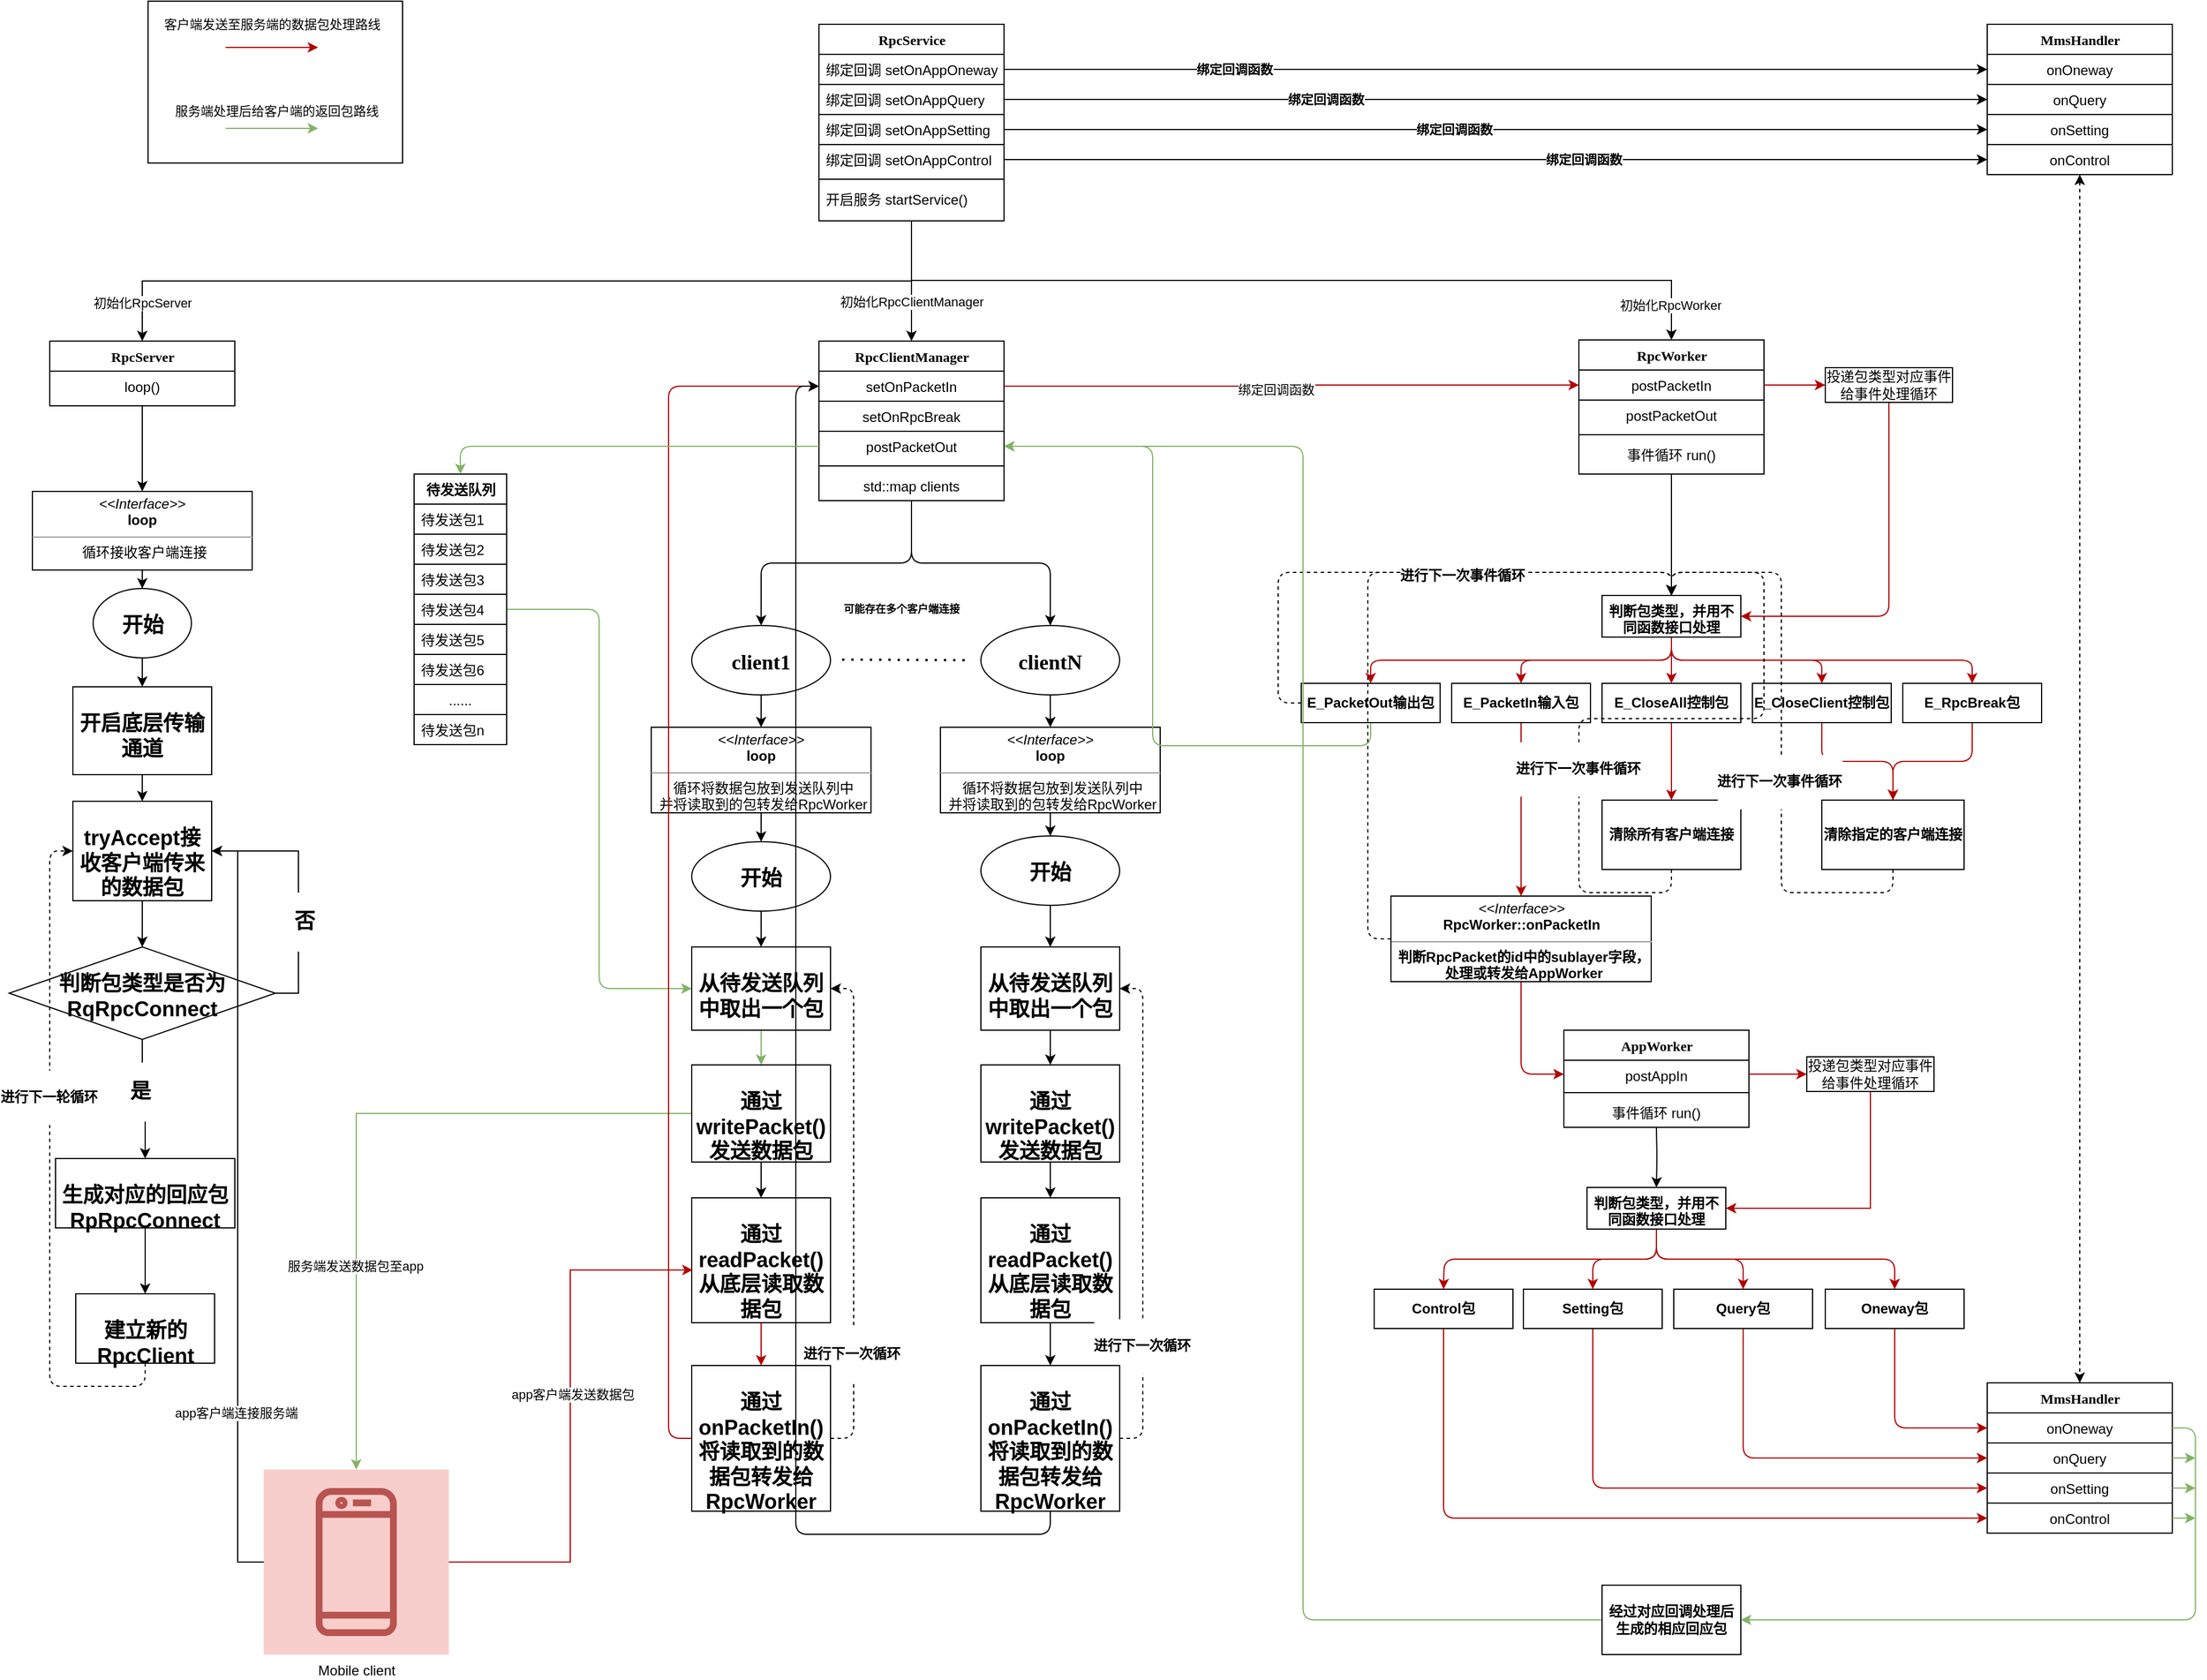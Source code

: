 <mxfile version="16.2.6" type="github">
  <diagram id="BqAmC7BOqAPrUOAA4C0k" name="Page-1">
    <mxGraphModel dx="3276" dy="1184" grid="1" gridSize="10" guides="1" tooltips="1" connect="1" arrows="1" fold="1" page="1" pageScale="1" pageWidth="827" pageHeight="1169" math="0" shadow="0">
      <root>
        <mxCell id="0" />
        <mxCell id="1" parent="0" />
        <mxCell id="rZmuPq9fP1BdPVAbRpDc-36" value="" style="rounded=0;whiteSpace=wrap;html=1;" vertex="1" parent="1">
          <mxGeometry x="-560" y="70" width="220" height="140" as="geometry" />
        </mxCell>
        <mxCell id="0Vug1QAKRGYG_WwzE44U-51" value="" style="edgeStyle=orthogonalEdgeStyle;rounded=1;jumpStyle=none;orthogonalLoop=1;jettySize=auto;html=1;fontSize=12;targetPerimeterSpacing=0;" parent="1" source="-O3zTlE9XWn2PVPCjwRp-2" target="0Vug1QAKRGYG_WwzE44U-50" edge="1">
          <mxGeometry relative="1" as="geometry" />
        </mxCell>
        <mxCell id="0Vug1QAKRGYG_WwzE44U-53" style="edgeStyle=orthogonalEdgeStyle;rounded=1;jumpStyle=none;orthogonalLoop=1;jettySize=auto;html=1;entryX=0.5;entryY=0;entryDx=0;entryDy=0;fontSize=12;targetPerimeterSpacing=0;" parent="1" source="-O3zTlE9XWn2PVPCjwRp-2" target="0Vug1QAKRGYG_WwzE44U-52" edge="1">
          <mxGeometry relative="1" as="geometry" />
        </mxCell>
        <mxCell id="-O3zTlE9XWn2PVPCjwRp-2" value="RpcClientManager" style="swimlane;html=1;fontStyle=1;align=center;verticalAlign=top;childLayout=stackLayout;horizontal=1;startSize=26;horizontalStack=0;resizeParent=1;resizeLast=0;collapsible=1;marginBottom=0;swimlaneFillColor=#ffffff;rounded=0;shadow=0;comic=0;labelBackgroundColor=none;strokeWidth=1;fillColor=none;fontFamily=Verdana;fontSize=12" parent="1" vertex="1">
          <mxGeometry x="20" y="364" width="160" height="138" as="geometry" />
        </mxCell>
        <mxCell id="-O3zTlE9XWn2PVPCjwRp-3" value="setOnPacketIn" style="text;html=1;strokeColor=default;fillColor=none;align=center;verticalAlign=top;spacingLeft=4;spacingRight=4;whiteSpace=wrap;overflow=hidden;rotatable=0;points=[[0,0.5],[1,0.5]];portConstraint=eastwest;" parent="-O3zTlE9XWn2PVPCjwRp-2" vertex="1">
          <mxGeometry y="26" width="160" height="26" as="geometry" />
        </mxCell>
        <mxCell id="-O3zTlE9XWn2PVPCjwRp-4" value="setOnRpcBreak" style="text;html=1;strokeColor=default;fillColor=none;align=center;verticalAlign=top;spacingLeft=4;spacingRight=4;whiteSpace=wrap;overflow=hidden;rotatable=0;points=[[0,0.5],[1,0.5]];portConstraint=eastwest;" parent="-O3zTlE9XWn2PVPCjwRp-2" vertex="1">
          <mxGeometry y="52" width="160" height="26" as="geometry" />
        </mxCell>
        <mxCell id="-O3zTlE9XWn2PVPCjwRp-5" value="postPacketOut" style="text;html=1;strokeColor=none;fillColor=none;align=center;verticalAlign=top;spacingLeft=4;spacingRight=4;whiteSpace=wrap;overflow=hidden;rotatable=0;points=[[0,0.5],[1,0.5]];portConstraint=eastwest;" parent="-O3zTlE9XWn2PVPCjwRp-2" vertex="1">
          <mxGeometry y="78" width="160" height="26" as="geometry" />
        </mxCell>
        <mxCell id="-O3zTlE9XWn2PVPCjwRp-6" value="" style="line;html=1;strokeWidth=1;fillColor=none;align=left;verticalAlign=middle;spacingTop=-1;spacingLeft=3;spacingRight=3;rotatable=0;labelPosition=right;points=[];portConstraint=eastwest;" parent="-O3zTlE9XWn2PVPCjwRp-2" vertex="1">
          <mxGeometry y="104" width="160" height="8" as="geometry" />
        </mxCell>
        <mxCell id="-O3zTlE9XWn2PVPCjwRp-7" value="std::map clients" style="text;html=1;strokeColor=none;fillColor=none;align=center;verticalAlign=top;spacingLeft=4;spacingRight=4;whiteSpace=wrap;overflow=hidden;rotatable=0;points=[[0,0.5],[1,0.5]];portConstraint=eastwest;" parent="-O3zTlE9XWn2PVPCjwRp-2" vertex="1">
          <mxGeometry y="112" width="160" height="26" as="geometry" />
        </mxCell>
        <mxCell id="-O3zTlE9XWn2PVPCjwRp-8" value="MmsHandler" style="swimlane;html=1;fontStyle=1;align=center;verticalAlign=top;childLayout=stackLayout;horizontal=1;startSize=26;horizontalStack=0;resizeParent=1;resizeLast=0;collapsible=1;marginBottom=0;swimlaneFillColor=#ffffff;rounded=0;shadow=0;comic=0;labelBackgroundColor=none;strokeWidth=1;fillColor=none;fontFamily=Verdana;fontSize=12" parent="1" vertex="1">
          <mxGeometry x="1030" y="1265" width="160" height="130" as="geometry">
            <mxRectangle x="20" y="64" width="120" height="26" as="alternateBounds" />
          </mxGeometry>
        </mxCell>
        <mxCell id="-O3zTlE9XWn2PVPCjwRp-57" value="onOneway" style="text;html=1;strokeColor=none;fillColor=none;align=center;verticalAlign=top;spacingLeft=4;spacingRight=4;whiteSpace=wrap;overflow=hidden;rotatable=0;points=[[0,0.5],[1,0.5]];portConstraint=eastwest;" parent="-O3zTlE9XWn2PVPCjwRp-8" vertex="1">
          <mxGeometry y="26" width="160" height="26" as="geometry" />
        </mxCell>
        <mxCell id="-O3zTlE9XWn2PVPCjwRp-58" value="onQuery" style="text;html=1;strokeColor=default;fillColor=none;align=center;verticalAlign=top;spacingLeft=4;spacingRight=4;whiteSpace=wrap;overflow=hidden;rotatable=0;points=[[0,0.5],[1,0.5]];portConstraint=eastwest;" parent="-O3zTlE9XWn2PVPCjwRp-8" vertex="1">
          <mxGeometry y="52" width="160" height="26" as="geometry" />
        </mxCell>
        <mxCell id="-O3zTlE9XWn2PVPCjwRp-59" value="onSetting" style="text;html=1;strokeColor=default;fillColor=none;align=center;verticalAlign=top;spacingLeft=4;spacingRight=4;whiteSpace=wrap;overflow=hidden;rotatable=0;points=[[0,0.5],[1,0.5]];portConstraint=eastwest;" parent="-O3zTlE9XWn2PVPCjwRp-8" vertex="1">
          <mxGeometry y="78" width="160" height="26" as="geometry" />
        </mxCell>
        <mxCell id="-O3zTlE9XWn2PVPCjwRp-55" value="onControl" style="text;html=1;strokeColor=default;fillColor=none;align=center;verticalAlign=top;spacingLeft=4;spacingRight=4;whiteSpace=wrap;overflow=hidden;rotatable=0;points=[[0,0.5],[1,0.5]];portConstraint=eastwest;" parent="-O3zTlE9XWn2PVPCjwRp-8" vertex="1">
          <mxGeometry y="104" width="160" height="26" as="geometry" />
        </mxCell>
        <mxCell id="rZmuPq9fP1BdPVAbRpDc-11" style="edgeStyle=orthogonalEdgeStyle;rounded=0;orthogonalLoop=1;jettySize=auto;html=1;entryX=0.5;entryY=0;entryDx=0;entryDy=0;" edge="1" parent="1" source="-O3zTlE9XWn2PVPCjwRp-19" target="-O3zTlE9XWn2PVPCjwRp-2">
          <mxGeometry relative="1" as="geometry" />
        </mxCell>
        <mxCell id="rZmuPq9fP1BdPVAbRpDc-13" style="edgeStyle=orthogonalEdgeStyle;rounded=0;orthogonalLoop=1;jettySize=auto;html=1;exitX=0.5;exitY=1;exitDx=0;exitDy=0;entryX=0.5;entryY=0;entryDx=0;entryDy=0;" edge="1" parent="1" source="-O3zTlE9XWn2PVPCjwRp-19" target="-O3zTlE9XWn2PVPCjwRp-48">
          <mxGeometry relative="1" as="geometry" />
        </mxCell>
        <mxCell id="rZmuPq9fP1BdPVAbRpDc-17" value="初始化RpcServer" style="edgeLabel;html=1;align=center;verticalAlign=middle;resizable=0;points=[];" vertex="1" connectable="0" parent="rZmuPq9fP1BdPVAbRpDc-13">
          <mxGeometry x="0.913" relative="1" as="geometry">
            <mxPoint as="offset" />
          </mxGeometry>
        </mxCell>
        <mxCell id="rZmuPq9fP1BdPVAbRpDc-14" style="edgeStyle=orthogonalEdgeStyle;rounded=0;orthogonalLoop=1;jettySize=auto;html=1;exitX=0.5;exitY=1;exitDx=0;exitDy=0;entryX=0.5;entryY=0;entryDx=0;entryDy=0;" edge="1" parent="1" source="-O3zTlE9XWn2PVPCjwRp-19" target="-O3zTlE9XWn2PVPCjwRp-35">
          <mxGeometry relative="1" as="geometry" />
        </mxCell>
        <mxCell id="rZmuPq9fP1BdPVAbRpDc-16" value="初始化RpcClientManager" style="edgeLabel;html=1;align=center;verticalAlign=middle;resizable=0;points=[];" vertex="1" connectable="0" parent="rZmuPq9fP1BdPVAbRpDc-14">
          <mxGeometry x="-0.953" y="1" relative="1" as="geometry">
            <mxPoint x="-1" y="52" as="offset" />
          </mxGeometry>
        </mxCell>
        <mxCell id="rZmuPq9fP1BdPVAbRpDc-18" value="初始化RpcWorker" style="edgeLabel;html=1;align=center;verticalAlign=middle;resizable=0;points=[];" vertex="1" connectable="0" parent="rZmuPq9fP1BdPVAbRpDc-14">
          <mxGeometry x="0.901" y="-1" relative="1" as="geometry">
            <mxPoint y="7" as="offset" />
          </mxGeometry>
        </mxCell>
        <mxCell id="-O3zTlE9XWn2PVPCjwRp-19" value="RpcService" style="swimlane;html=1;fontStyle=1;align=center;verticalAlign=top;childLayout=stackLayout;horizontal=1;startSize=26;horizontalStack=0;resizeParent=1;resizeLast=0;collapsible=1;marginBottom=0;swimlaneFillColor=#ffffff;rounded=0;shadow=0;comic=0;labelBackgroundColor=none;strokeWidth=1;fillColor=none;fontFamily=Verdana;fontSize=12" parent="1" vertex="1">
          <mxGeometry x="20" y="90" width="160" height="170" as="geometry" />
        </mxCell>
        <mxCell id="-O3zTlE9XWn2PVPCjwRp-20" value="绑定回调 setOnAppOneway" style="text;html=1;strokeColor=default;fillColor=none;align=left;verticalAlign=top;spacingLeft=4;spacingRight=4;whiteSpace=wrap;overflow=hidden;rotatable=0;points=[[0,0.5],[1,0.5]];portConstraint=eastwest;" parent="-O3zTlE9XWn2PVPCjwRp-19" vertex="1">
          <mxGeometry y="26" width="160" height="26" as="geometry" />
        </mxCell>
        <mxCell id="-O3zTlE9XWn2PVPCjwRp-21" value="绑定回调 setOnAppQuery" style="text;html=1;strokeColor=none;fillColor=none;align=left;verticalAlign=top;spacingLeft=4;spacingRight=4;whiteSpace=wrap;overflow=hidden;rotatable=0;points=[[0,0.5],[1,0.5]];portConstraint=eastwest;" parent="-O3zTlE9XWn2PVPCjwRp-19" vertex="1">
          <mxGeometry y="52" width="160" height="26" as="geometry" />
        </mxCell>
        <mxCell id="-O3zTlE9XWn2PVPCjwRp-61" value="绑定回调 setOnAppSetting" style="text;html=1;strokeColor=default;fillColor=none;align=left;verticalAlign=top;spacingLeft=4;spacingRight=4;whiteSpace=wrap;overflow=hidden;rotatable=0;points=[[0,0.5],[1,0.5]];portConstraint=eastwest;" parent="-O3zTlE9XWn2PVPCjwRp-19" vertex="1">
          <mxGeometry y="78" width="160" height="26" as="geometry" />
        </mxCell>
        <mxCell id="-O3zTlE9XWn2PVPCjwRp-60" value="绑定回调 setOnAppControl" style="text;html=1;strokeColor=none;fillColor=none;align=left;verticalAlign=top;spacingLeft=4;spacingRight=4;whiteSpace=wrap;overflow=hidden;rotatable=0;points=[[0,0.5],[1,0.5]];portConstraint=eastwest;" parent="-O3zTlE9XWn2PVPCjwRp-19" vertex="1">
          <mxGeometry y="104" width="160" height="26" as="geometry" />
        </mxCell>
        <mxCell id="-O3zTlE9XWn2PVPCjwRp-22" value="" style="line;html=1;strokeWidth=1;fillColor=none;align=left;verticalAlign=middle;spacingTop=-1;spacingLeft=3;spacingRight=3;rotatable=0;labelPosition=right;points=[];portConstraint=eastwest;" parent="-O3zTlE9XWn2PVPCjwRp-19" vertex="1">
          <mxGeometry y="130" width="160" height="8" as="geometry" />
        </mxCell>
        <mxCell id="-O3zTlE9XWn2PVPCjwRp-23" value="开启服务 startService()" style="text;html=1;strokeColor=none;fillColor=none;align=left;verticalAlign=top;spacingLeft=4;spacingRight=4;whiteSpace=wrap;overflow=hidden;rotatable=0;points=[[0,0.5],[1,0.5]];portConstraint=eastwest;" parent="-O3zTlE9XWn2PVPCjwRp-19" vertex="1">
          <mxGeometry y="138" width="160" height="26" as="geometry" />
        </mxCell>
        <mxCell id="A_K23Uo459wYxzfFo6wV-4" style="edgeStyle=orthogonalEdgeStyle;rounded=1;jumpStyle=none;orthogonalLoop=1;jettySize=auto;html=1;entryX=0;entryY=0.5;entryDx=0;entryDy=0;fontSize=12;targetPerimeterSpacing=0;fillColor=#d5e8d4;strokeColor=#82b366;gradientColor=#97d077;" parent="1" source="-O3zTlE9XWn2PVPCjwRp-27" target="0Vug1QAKRGYG_WwzE44U-60" edge="1">
          <mxGeometry relative="1" as="geometry" />
        </mxCell>
        <mxCell id="-O3zTlE9XWn2PVPCjwRp-27" value="待发送队列" style="swimlane;html=1;fontStyle=1;align=center;verticalAlign=top;childLayout=stackLayout;horizontal=1;startSize=26;horizontalStack=0;resizeParent=1;resizeLast=0;collapsible=1;marginBottom=0;swimlaneFillColor=#ffffff;rounded=0;shadow=0;comic=0;labelBackgroundColor=none;strokeWidth=1;fillColor=none;fontFamily=Verdana;fontSize=12" parent="1" vertex="1">
          <mxGeometry x="-330" y="479" width="80" height="234" as="geometry" />
        </mxCell>
        <mxCell id="-O3zTlE9XWn2PVPCjwRp-28" value="待发送包1" style="text;html=1;strokeColor=none;fillColor=none;align=left;verticalAlign=top;spacingLeft=4;spacingRight=4;whiteSpace=wrap;overflow=hidden;rotatable=0;points=[[0,0.5],[1,0.5]];portConstraint=eastwest;" parent="-O3zTlE9XWn2PVPCjwRp-27" vertex="1">
          <mxGeometry y="26" width="80" height="26" as="geometry" />
        </mxCell>
        <mxCell id="0Vug1QAKRGYG_WwzE44U-5" value="&lt;span&gt;待发送包2&lt;/span&gt;" style="text;html=1;strokeColor=default;fillColor=none;align=left;verticalAlign=top;spacingLeft=4;spacingRight=4;whiteSpace=wrap;overflow=hidden;rotatable=0;points=[[0,0.5],[1,0.5]];portConstraint=eastwest;" parent="-O3zTlE9XWn2PVPCjwRp-27" vertex="1">
          <mxGeometry y="52" width="80" height="26" as="geometry" />
        </mxCell>
        <mxCell id="0Vug1QAKRGYG_WwzE44U-4" value="&lt;span&gt;待发送包3&lt;/span&gt;" style="text;html=1;strokeColor=default;fillColor=none;align=left;verticalAlign=top;spacingLeft=4;spacingRight=4;whiteSpace=wrap;overflow=hidden;rotatable=0;points=[[0,0.5],[1,0.5]];portConstraint=eastwest;" parent="-O3zTlE9XWn2PVPCjwRp-27" vertex="1">
          <mxGeometry y="78" width="80" height="26" as="geometry" />
        </mxCell>
        <mxCell id="0Vug1QAKRGYG_WwzE44U-9" value="&lt;span&gt;待发送包4&lt;/span&gt;" style="text;html=1;strokeColor=default;fillColor=none;align=left;verticalAlign=top;spacingLeft=4;spacingRight=4;whiteSpace=wrap;overflow=hidden;rotatable=0;points=[[0,0.5],[1,0.5]];portConstraint=eastwest;" parent="-O3zTlE9XWn2PVPCjwRp-27" vertex="1">
          <mxGeometry y="104" width="80" height="26" as="geometry" />
        </mxCell>
        <mxCell id="0Vug1QAKRGYG_WwzE44U-8" value="待发送包5" style="text;html=1;strokeColor=default;fillColor=none;align=left;verticalAlign=top;spacingLeft=4;spacingRight=4;whiteSpace=wrap;overflow=hidden;rotatable=0;points=[[0,0.5],[1,0.5]];portConstraint=eastwest;" parent="-O3zTlE9XWn2PVPCjwRp-27" vertex="1">
          <mxGeometry y="130" width="80" height="26" as="geometry" />
        </mxCell>
        <mxCell id="0Vug1QAKRGYG_WwzE44U-7" value="&lt;span&gt;待发送包6&lt;/span&gt;" style="text;html=1;strokeColor=default;fillColor=none;align=left;verticalAlign=top;spacingLeft=4;spacingRight=4;whiteSpace=wrap;overflow=hidden;rotatable=0;points=[[0,0.5],[1,0.5]];portConstraint=eastwest;" parent="-O3zTlE9XWn2PVPCjwRp-27" vertex="1">
          <mxGeometry y="156" width="80" height="26" as="geometry" />
        </mxCell>
        <mxCell id="0Vug1QAKRGYG_WwzE44U-6" value="......" style="text;html=1;strokeColor=default;fillColor=none;align=center;verticalAlign=top;spacingLeft=4;spacingRight=4;whiteSpace=wrap;overflow=hidden;rotatable=0;points=[[0,0.5],[1,0.5]];portConstraint=eastwest;" parent="-O3zTlE9XWn2PVPCjwRp-27" vertex="1">
          <mxGeometry y="182" width="80" height="26" as="geometry" />
        </mxCell>
        <mxCell id="0Vug1QAKRGYG_WwzE44U-10" value="&lt;span&gt;待发送包n&lt;/span&gt;" style="text;html=1;strokeColor=default;fillColor=none;align=left;verticalAlign=top;spacingLeft=4;spacingRight=4;whiteSpace=wrap;overflow=hidden;rotatable=0;points=[[0,0.5],[1,0.5]];portConstraint=eastwest;" parent="-O3zTlE9XWn2PVPCjwRp-27" vertex="1">
          <mxGeometry y="208" width="80" height="26" as="geometry" />
        </mxCell>
        <mxCell id="0Vug1QAKRGYG_WwzE44U-87" value="" style="edgeStyle=orthogonalEdgeStyle;rounded=1;jumpStyle=none;orthogonalLoop=1;jettySize=auto;html=1;fontSize=12;targetPerimeterSpacing=0;" parent="1" source="-O3zTlE9XWn2PVPCjwRp-35" target="0Vug1QAKRGYG_WwzE44U-86" edge="1">
          <mxGeometry relative="1" as="geometry" />
        </mxCell>
        <mxCell id="-O3zTlE9XWn2PVPCjwRp-35" value="RpcWorker" style="swimlane;html=1;fontStyle=1;align=center;verticalAlign=top;childLayout=stackLayout;horizontal=1;startSize=26;horizontalStack=0;resizeParent=1;resizeLast=0;collapsible=1;marginBottom=0;swimlaneFillColor=#ffffff;rounded=0;shadow=0;comic=0;labelBackgroundColor=none;strokeWidth=1;fillColor=none;fontFamily=Verdana;fontSize=12" parent="1" vertex="1">
          <mxGeometry x="677" y="363" width="160" height="116" as="geometry" />
        </mxCell>
        <mxCell id="-O3zTlE9XWn2PVPCjwRp-36" value="postPacketIn" style="text;html=1;strokeColor=default;fillColor=none;align=center;verticalAlign=top;spacingLeft=4;spacingRight=4;whiteSpace=wrap;overflow=hidden;rotatable=0;points=[[0,0.5],[1,0.5]];portConstraint=eastwest;" parent="-O3zTlE9XWn2PVPCjwRp-35" vertex="1">
          <mxGeometry y="26" width="160" height="26" as="geometry" />
        </mxCell>
        <mxCell id="-O3zTlE9XWn2PVPCjwRp-37" value="postPacketOut" style="text;html=1;strokeColor=none;fillColor=none;align=center;verticalAlign=top;spacingLeft=4;spacingRight=4;whiteSpace=wrap;overflow=hidden;rotatable=0;points=[[0,0.5],[1,0.5]];portConstraint=eastwest;" parent="-O3zTlE9XWn2PVPCjwRp-35" vertex="1">
          <mxGeometry y="52" width="160" height="26" as="geometry" />
        </mxCell>
        <mxCell id="-O3zTlE9XWn2PVPCjwRp-38" value="" style="line;html=1;strokeWidth=1;fillColor=none;align=left;verticalAlign=middle;spacingTop=-1;spacingLeft=3;spacingRight=3;rotatable=0;labelPosition=right;points=[];portConstraint=eastwest;" parent="-O3zTlE9XWn2PVPCjwRp-35" vertex="1">
          <mxGeometry y="78" width="160" height="8" as="geometry" />
        </mxCell>
        <mxCell id="-O3zTlE9XWn2PVPCjwRp-39" value="事件循环 run()" style="text;html=1;strokeColor=none;fillColor=none;align=center;verticalAlign=top;spacingLeft=4;spacingRight=4;whiteSpace=wrap;overflow=hidden;rotatable=0;points=[[0,0.5],[1,0.5]];portConstraint=eastwest;" parent="-O3zTlE9XWn2PVPCjwRp-35" vertex="1">
          <mxGeometry y="86" width="160" height="26" as="geometry" />
        </mxCell>
        <mxCell id="-O3zTlE9XWn2PVPCjwRp-41" value="AppWorker" style="swimlane;html=1;fontStyle=1;align=center;verticalAlign=top;childLayout=stackLayout;horizontal=1;startSize=26;horizontalStack=0;resizeParent=1;resizeLast=0;collapsible=1;marginBottom=0;swimlaneFillColor=#ffffff;rounded=0;shadow=0;comic=0;labelBackgroundColor=none;strokeWidth=1;fillColor=none;fontFamily=Verdana;fontSize=12" parent="1" vertex="1">
          <mxGeometry x="664" y="960" width="160" height="84" as="geometry" />
        </mxCell>
        <mxCell id="-O3zTlE9XWn2PVPCjwRp-42" value="postAppIn" style="text;html=1;strokeColor=none;fillColor=none;align=center;verticalAlign=top;spacingLeft=4;spacingRight=4;whiteSpace=wrap;overflow=hidden;rotatable=0;points=[[0,0.5],[1,0.5]];portConstraint=eastwest;" parent="-O3zTlE9XWn2PVPCjwRp-41" vertex="1">
          <mxGeometry y="26" width="160" height="24" as="geometry" />
        </mxCell>
        <mxCell id="-O3zTlE9XWn2PVPCjwRp-44" value="" style="line;html=1;strokeWidth=1;fillColor=none;align=left;verticalAlign=middle;spacingTop=-1;spacingLeft=3;spacingRight=3;rotatable=0;labelPosition=right;points=[];portConstraint=eastwest;" parent="-O3zTlE9XWn2PVPCjwRp-41" vertex="1">
          <mxGeometry y="50" width="160" height="8" as="geometry" />
        </mxCell>
        <mxCell id="-O3zTlE9XWn2PVPCjwRp-45" value="事件循环 run()" style="text;html=1;strokeColor=none;fillColor=none;align=center;verticalAlign=top;spacingLeft=4;spacingRight=4;whiteSpace=wrap;overflow=hidden;rotatable=0;points=[[0,0.5],[1,0.5]];portConstraint=eastwest;" parent="-O3zTlE9XWn2PVPCjwRp-41" vertex="1">
          <mxGeometry y="58" width="160" height="26" as="geometry" />
        </mxCell>
        <mxCell id="A_K23Uo459wYxzfFo6wV-35" style="edgeStyle=orthogonalEdgeStyle;rounded=1;jumpStyle=none;orthogonalLoop=1;jettySize=auto;html=1;entryX=0.5;entryY=0;entryDx=0;entryDy=0;fontSize=12;targetPerimeterSpacing=0;" parent="1" source="-O3zTlE9XWn2PVPCjwRp-48" target="-O3zTlE9XWn2PVPCjwRp-53" edge="1">
          <mxGeometry relative="1" as="geometry" />
        </mxCell>
        <mxCell id="-O3zTlE9XWn2PVPCjwRp-48" value="RpcServer" style="swimlane;html=1;fontStyle=1;align=center;verticalAlign=top;childLayout=stackLayout;horizontal=1;startSize=26;horizontalStack=0;resizeParent=1;resizeLast=0;collapsible=1;marginBottom=0;swimlaneFillColor=#ffffff;rounded=0;shadow=0;comic=0;labelBackgroundColor=none;strokeWidth=1;fillColor=none;fontFamily=Verdana;fontSize=12" parent="1" vertex="1">
          <mxGeometry x="-645" y="364" width="160" height="56" as="geometry" />
        </mxCell>
        <mxCell id="-O3zTlE9XWn2PVPCjwRp-49" value="loop()" style="text;html=1;strokeColor=none;fillColor=none;align=center;verticalAlign=top;spacingLeft=4;spacingRight=4;whiteSpace=wrap;overflow=hidden;rotatable=0;points=[[0,0.5],[1,0.5]];portConstraint=eastwest;" parent="-O3zTlE9XWn2PVPCjwRp-48" vertex="1">
          <mxGeometry y="26" width="160" height="26" as="geometry" />
        </mxCell>
        <mxCell id="0Vug1QAKRGYG_WwzE44U-28" value="" style="edgeStyle=orthogonalEdgeStyle;rounded=0;orthogonalLoop=1;jettySize=auto;html=1;" parent="1" source="-O3zTlE9XWn2PVPCjwRp-53" target="0Vug1QAKRGYG_WwzE44U-27" edge="1">
          <mxGeometry relative="1" as="geometry" />
        </mxCell>
        <mxCell id="-O3zTlE9XWn2PVPCjwRp-53" value="&lt;p style=&quot;margin: 0px ; margin-top: 4px ; text-align: center&quot;&gt;&lt;i&gt;&amp;lt;&amp;lt;Interface&amp;gt;&amp;gt;&lt;/i&gt;&lt;br&gt;&lt;b&gt;loop&lt;/b&gt;&lt;/p&gt;&lt;hr size=&quot;1&quot;&gt;&lt;p style=&quot;text-align: center ; margin: 0px 0px 0px 4px&quot;&gt;循环接收客户端连接&lt;/p&gt;" style="verticalAlign=top;align=left;overflow=fill;fontSize=12;fontFamily=Helvetica;html=1;rounded=0;shadow=0;comic=0;labelBackgroundColor=none;strokeWidth=1" parent="1" vertex="1">
          <mxGeometry x="-660" y="494" width="190" height="68" as="geometry" />
        </mxCell>
        <mxCell id="0Vug1QAKRGYG_WwzE44U-31" value="" style="edgeStyle=orthogonalEdgeStyle;rounded=0;orthogonalLoop=1;jettySize=auto;html=1;" parent="1" source="0Vug1QAKRGYG_WwzE44U-27" target="0Vug1QAKRGYG_WwzE44U-30" edge="1">
          <mxGeometry relative="1" as="geometry" />
        </mxCell>
        <mxCell id="0Vug1QAKRGYG_WwzE44U-27" value="&lt;h2&gt;开始&lt;/h2&gt;" style="ellipse;whiteSpace=wrap;html=1;align=center;verticalAlign=top;rounded=0;shadow=0;comic=0;labelBackgroundColor=none;strokeWidth=1;" parent="1" vertex="1">
          <mxGeometry x="-607.5" y="578" width="85" height="60" as="geometry" />
        </mxCell>
        <mxCell id="0Vug1QAKRGYG_WwzE44U-33" value="" style="edgeStyle=orthogonalEdgeStyle;rounded=0;orthogonalLoop=1;jettySize=auto;html=1;fontSize=12;" parent="1" source="0Vug1QAKRGYG_WwzE44U-30" target="0Vug1QAKRGYG_WwzE44U-32" edge="1">
          <mxGeometry relative="1" as="geometry" />
        </mxCell>
        <mxCell id="0Vug1QAKRGYG_WwzE44U-30" value="&lt;h2&gt;开启底层传输通道&lt;/h2&gt;" style="whiteSpace=wrap;html=1;verticalAlign=top;rounded=0;shadow=0;comic=0;labelBackgroundColor=none;strokeWidth=1;" parent="1" vertex="1">
          <mxGeometry x="-625" y="663" width="120" height="76" as="geometry" />
        </mxCell>
        <mxCell id="0Vug1QAKRGYG_WwzE44U-35" value="" style="edgeStyle=orthogonalEdgeStyle;rounded=0;orthogonalLoop=1;jettySize=auto;html=1;fontSize=12;" parent="1" source="0Vug1QAKRGYG_WwzE44U-32" target="0Vug1QAKRGYG_WwzE44U-34" edge="1">
          <mxGeometry relative="1" as="geometry" />
        </mxCell>
        <mxCell id="0Vug1QAKRGYG_WwzE44U-32" value="&lt;h2&gt;tryAccept接收客户端传来的数据包&lt;/h2&gt;" style="whiteSpace=wrap;html=1;verticalAlign=top;rounded=0;shadow=0;comic=0;labelBackgroundColor=none;strokeWidth=1;" parent="1" vertex="1">
          <mxGeometry x="-625" y="762" width="120" height="86" as="geometry" />
        </mxCell>
        <mxCell id="0Vug1QAKRGYG_WwzE44U-36" style="edgeStyle=orthogonalEdgeStyle;rounded=0;orthogonalLoop=1;jettySize=auto;html=1;exitX=1;exitY=0.5;exitDx=0;exitDy=0;entryX=1;entryY=0.5;entryDx=0;entryDy=0;fontSize=12;" parent="1" source="0Vug1QAKRGYG_WwzE44U-34" target="0Vug1QAKRGYG_WwzE44U-32" edge="1">
          <mxGeometry relative="1" as="geometry" />
        </mxCell>
        <mxCell id="0Vug1QAKRGYG_WwzE44U-37" value="&lt;h2&gt;否&lt;/h2&gt;" style="edgeLabel;html=1;align=center;verticalAlign=middle;resizable=0;points=[];fontSize=12;" parent="0Vug1QAKRGYG_WwzE44U-36" vertex="1" connectable="0">
          <mxGeometry x="-0.455" y="-5" relative="1" as="geometry">
            <mxPoint y="-23" as="offset" />
          </mxGeometry>
        </mxCell>
        <mxCell id="0Vug1QAKRGYG_WwzE44U-39" value="" style="edgeStyle=orthogonalEdgeStyle;rounded=0;orthogonalLoop=1;jettySize=auto;html=1;fontSize=12;" parent="1" source="0Vug1QAKRGYG_WwzE44U-34" target="0Vug1QAKRGYG_WwzE44U-38" edge="1">
          <mxGeometry relative="1" as="geometry" />
        </mxCell>
        <mxCell id="0Vug1QAKRGYG_WwzE44U-41" value="&lt;h2&gt;是&lt;/h2&gt;" style="edgeLabel;html=1;align=center;verticalAlign=middle;resizable=0;points=[];fontSize=12;" parent="0Vug1QAKRGYG_WwzE44U-39" vertex="1" connectable="0">
          <mxGeometry x="-0.244" y="-3" relative="1" as="geometry">
            <mxPoint x="1" y="5" as="offset" />
          </mxGeometry>
        </mxCell>
        <mxCell id="0Vug1QAKRGYG_WwzE44U-34" value="&lt;h2&gt;判断包类型是否为RqRpcConnect&lt;/h2&gt;" style="rhombus;whiteSpace=wrap;html=1;verticalAlign=top;rounded=0;shadow=0;comic=0;labelBackgroundColor=none;strokeWidth=1;" parent="1" vertex="1">
          <mxGeometry x="-680" y="888" width="230" height="80" as="geometry" />
        </mxCell>
        <mxCell id="0Vug1QAKRGYG_WwzE44U-43" value="" style="edgeStyle=orthogonalEdgeStyle;rounded=0;orthogonalLoop=1;jettySize=auto;html=1;fontSize=12;" parent="1" source="0Vug1QAKRGYG_WwzE44U-38" target="0Vug1QAKRGYG_WwzE44U-42" edge="1">
          <mxGeometry relative="1" as="geometry" />
        </mxCell>
        <mxCell id="0Vug1QAKRGYG_WwzE44U-38" value="&lt;h2&gt;生成对应的回应包RpRpcConnect&lt;/h2&gt;" style="whiteSpace=wrap;html=1;verticalAlign=top;rounded=0;shadow=0;comic=0;labelBackgroundColor=none;strokeWidth=1;" parent="1" vertex="1">
          <mxGeometry x="-640" y="1071" width="155" height="60" as="geometry" />
        </mxCell>
        <mxCell id="A_K23Uo459wYxzfFo6wV-47" style="edgeStyle=orthogonalEdgeStyle;rounded=1;jumpStyle=none;orthogonalLoop=1;jettySize=auto;html=1;exitX=0.5;exitY=1;exitDx=0;exitDy=0;entryX=0;entryY=0.5;entryDx=0;entryDy=0;dashed=1;fontSize=12;startArrow=none;startFill=0;targetPerimeterSpacing=0;" parent="1" source="0Vug1QAKRGYG_WwzE44U-42" target="0Vug1QAKRGYG_WwzE44U-32" edge="1">
          <mxGeometry relative="1" as="geometry" />
        </mxCell>
        <mxCell id="A_K23Uo459wYxzfFo6wV-48" value="&lt;h4&gt;进行下一轮循环&lt;/h4&gt;" style="edgeLabel;html=1;align=center;verticalAlign=middle;resizable=0;points=[];fontSize=12;" parent="A_K23Uo459wYxzfFo6wV-47" vertex="1" connectable="0">
          <mxGeometry x="0.205" y="1" relative="1" as="geometry">
            <mxPoint as="offset" />
          </mxGeometry>
        </mxCell>
        <mxCell id="0Vug1QAKRGYG_WwzE44U-42" value="&lt;h2&gt;建立新的RpcClient&lt;/h2&gt;" style="whiteSpace=wrap;html=1;verticalAlign=top;rounded=0;shadow=0;comic=0;labelBackgroundColor=none;strokeWidth=1;" parent="1" vertex="1">
          <mxGeometry x="-622.5" y="1188" width="120" height="60" as="geometry" />
        </mxCell>
        <mxCell id="0Vug1QAKRGYG_WwzE44U-56" style="edgeStyle=orthogonalEdgeStyle;rounded=1;jumpStyle=none;orthogonalLoop=1;jettySize=auto;html=1;exitX=0.5;exitY=1;exitDx=0;exitDy=0;entryX=0.5;entryY=0;entryDx=0;entryDy=0;fontSize=12;targetPerimeterSpacing=0;" parent="1" source="0Vug1QAKRGYG_WwzE44U-50" target="0Vug1QAKRGYG_WwzE44U-55" edge="1">
          <mxGeometry relative="1" as="geometry" />
        </mxCell>
        <mxCell id="0Vug1QAKRGYG_WwzE44U-50" value="&lt;h2&gt;client1&lt;/h2&gt;" style="ellipse;whiteSpace=wrap;html=1;fontFamily=Verdana;verticalAlign=top;fillColor=none;fontStyle=1;startSize=26;swimlaneFillColor=#ffffff;rounded=0;shadow=0;comic=0;labelBackgroundColor=none;strokeWidth=1;" parent="1" vertex="1">
          <mxGeometry x="-90" y="610" width="120" height="60" as="geometry" />
        </mxCell>
        <mxCell id="0Vug1QAKRGYG_WwzE44U-79" style="edgeStyle=orthogonalEdgeStyle;rounded=1;jumpStyle=none;orthogonalLoop=1;jettySize=auto;html=1;exitX=0.5;exitY=1;exitDx=0;exitDy=0;entryX=0.5;entryY=0;entryDx=0;entryDy=0;fontSize=12;targetPerimeterSpacing=0;" parent="1" source="0Vug1QAKRGYG_WwzE44U-52" target="0Vug1QAKRGYG_WwzE44U-69" edge="1">
          <mxGeometry relative="1" as="geometry" />
        </mxCell>
        <mxCell id="0Vug1QAKRGYG_WwzE44U-52" value="&lt;h2&gt;clientN&lt;/h2&gt;" style="ellipse;whiteSpace=wrap;html=1;fontFamily=Verdana;verticalAlign=top;fillColor=none;fontStyle=1;startSize=26;swimlaneFillColor=#ffffff;rounded=0;shadow=0;comic=0;labelBackgroundColor=none;strokeWidth=1;" parent="1" vertex="1">
          <mxGeometry x="160" y="610" width="120" height="60" as="geometry" />
        </mxCell>
        <mxCell id="0Vug1QAKRGYG_WwzE44U-54" value="" style="endArrow=none;dashed=1;html=1;dashPattern=1 3;strokeWidth=2;rounded=1;fontSize=12;targetPerimeterSpacing=0;jumpStyle=none;" parent="1" edge="1">
          <mxGeometry width="50" height="50" relative="1" as="geometry">
            <mxPoint x="40" y="639.52" as="sourcePoint" />
            <mxPoint x="150" y="640" as="targetPoint" />
            <Array as="points">
              <mxPoint x="50" y="639.52" />
            </Array>
          </mxGeometry>
        </mxCell>
        <mxCell id="rZmuPq9fP1BdPVAbRpDc-15" value="&lt;h5&gt;可能存在多个客户端连接&lt;/h5&gt;" style="edgeLabel;html=1;align=center;verticalAlign=middle;resizable=0;points=[];" vertex="1" connectable="0" parent="0Vug1QAKRGYG_WwzE44U-54">
          <mxGeometry x="-0.25" y="4" relative="1" as="geometry">
            <mxPoint x="9" y="-40" as="offset" />
          </mxGeometry>
        </mxCell>
        <mxCell id="0Vug1QAKRGYG_WwzE44U-59" value="" style="edgeStyle=orthogonalEdgeStyle;rounded=1;jumpStyle=none;orthogonalLoop=1;jettySize=auto;html=1;fontSize=12;targetPerimeterSpacing=0;" parent="1" source="0Vug1QAKRGYG_WwzE44U-55" target="0Vug1QAKRGYG_WwzE44U-58" edge="1">
          <mxGeometry relative="1" as="geometry" />
        </mxCell>
        <mxCell id="0Vug1QAKRGYG_WwzE44U-55" value="&lt;p style=&quot;margin: 0px ; margin-top: 4px ; text-align: center&quot;&gt;&lt;i&gt;&amp;lt;&amp;lt;Interface&amp;gt;&amp;gt;&lt;/i&gt;&lt;br&gt;&lt;b&gt;loop&lt;/b&gt;&lt;/p&gt;&lt;hr size=&quot;1&quot;&gt;&lt;p style=&quot;text-align: center ; margin: 0px 0px 0px 4px&quot;&gt;循环将数据包放到发送队列中&lt;/p&gt;&lt;p style=&quot;text-align: center ; margin: 0px 0px 0px 4px&quot;&gt;并将读取到的包转发给RpcWorker&lt;/p&gt;" style="verticalAlign=top;align=left;overflow=fill;fontSize=12;fontFamily=Helvetica;html=1;rounded=0;shadow=0;comic=0;labelBackgroundColor=none;strokeWidth=1" parent="1" vertex="1">
          <mxGeometry x="-125" y="698" width="190" height="74" as="geometry" />
        </mxCell>
        <mxCell id="0Vug1QAKRGYG_WwzE44U-61" value="" style="edgeStyle=orthogonalEdgeStyle;rounded=1;jumpStyle=none;orthogonalLoop=1;jettySize=auto;html=1;fontSize=12;targetPerimeterSpacing=0;" parent="1" source="0Vug1QAKRGYG_WwzE44U-58" target="0Vug1QAKRGYG_WwzE44U-60" edge="1">
          <mxGeometry relative="1" as="geometry" />
        </mxCell>
        <mxCell id="0Vug1QAKRGYG_WwzE44U-58" value="&lt;h2&gt;开始&lt;/h2&gt;" style="ellipse;whiteSpace=wrap;html=1;align=center;verticalAlign=top;rounded=0;shadow=0;comic=0;labelBackgroundColor=none;strokeWidth=1;" parent="1" vertex="1">
          <mxGeometry x="-90" y="797" width="120" height="60" as="geometry" />
        </mxCell>
        <mxCell id="0Vug1QAKRGYG_WwzE44U-63" value="" style="edgeStyle=orthogonalEdgeStyle;rounded=1;jumpStyle=none;orthogonalLoop=1;jettySize=auto;html=1;fontSize=12;targetPerimeterSpacing=0;fillColor=#d5e8d4;strokeColor=#82b366;gradientColor=#97d077;" parent="1" source="0Vug1QAKRGYG_WwzE44U-60" target="0Vug1QAKRGYG_WwzE44U-62" edge="1">
          <mxGeometry relative="1" as="geometry" />
        </mxCell>
        <mxCell id="0Vug1QAKRGYG_WwzE44U-60" value="&lt;h2&gt;从待发送队列中取出一个包&lt;/h2&gt;" style="whiteSpace=wrap;html=1;align=center;verticalAlign=top;rounded=0;shadow=0;comic=0;labelBackgroundColor=none;strokeWidth=1;" parent="1" vertex="1">
          <mxGeometry x="-90" y="888" width="120" height="72" as="geometry" />
        </mxCell>
        <mxCell id="0Vug1QAKRGYG_WwzE44U-65" value="" style="edgeStyle=orthogonalEdgeStyle;rounded=1;jumpStyle=none;orthogonalLoop=1;jettySize=auto;html=1;fontSize=12;targetPerimeterSpacing=0;" parent="1" source="0Vug1QAKRGYG_WwzE44U-62" target="0Vug1QAKRGYG_WwzE44U-64" edge="1">
          <mxGeometry relative="1" as="geometry" />
        </mxCell>
        <mxCell id="rZmuPq9fP1BdPVAbRpDc-27" style="edgeStyle=orthogonalEdgeStyle;rounded=0;orthogonalLoop=1;jettySize=auto;html=1;exitX=0;exitY=0.5;exitDx=0;exitDy=0;fillColor=#d5e8d4;strokeColor=#82b366;gradientColor=#97d077;" edge="1" parent="1" source="0Vug1QAKRGYG_WwzE44U-62" target="rZmuPq9fP1BdPVAbRpDc-20">
          <mxGeometry relative="1" as="geometry" />
        </mxCell>
        <mxCell id="rZmuPq9fP1BdPVAbRpDc-28" value="服务端发送数据包至app" style="edgeLabel;html=1;align=center;verticalAlign=middle;resizable=0;points=[];" vertex="1" connectable="0" parent="rZmuPq9fP1BdPVAbRpDc-27">
          <mxGeometry x="0.412" y="-1" relative="1" as="geometry">
            <mxPoint as="offset" />
          </mxGeometry>
        </mxCell>
        <mxCell id="0Vug1QAKRGYG_WwzE44U-62" value="&lt;h2&gt;通过writePacket()发送数据包&lt;/h2&gt;" style="whiteSpace=wrap;html=1;verticalAlign=top;rounded=0;shadow=0;comic=0;labelBackgroundColor=none;strokeWidth=1;" parent="1" vertex="1">
          <mxGeometry x="-90" y="990" width="120" height="84" as="geometry" />
        </mxCell>
        <mxCell id="0Vug1QAKRGYG_WwzE44U-67" value="" style="edgeStyle=orthogonalEdgeStyle;rounded=1;jumpStyle=none;orthogonalLoop=1;jettySize=auto;html=1;fontSize=12;targetPerimeterSpacing=0;fillColor=#e51400;strokeColor=#B20000;" parent="1" source="0Vug1QAKRGYG_WwzE44U-64" target="0Vug1QAKRGYG_WwzE44U-66" edge="1">
          <mxGeometry relative="1" as="geometry" />
        </mxCell>
        <mxCell id="0Vug1QAKRGYG_WwzE44U-64" value="&lt;h2&gt;通过readPacket()从底层读取数据包&lt;/h2&gt;" style="whiteSpace=wrap;html=1;verticalAlign=top;rounded=0;shadow=0;comic=0;labelBackgroundColor=none;strokeWidth=1;" parent="1" vertex="1">
          <mxGeometry x="-90" y="1105" width="120" height="108" as="geometry" />
        </mxCell>
        <mxCell id="A_K23Uo459wYxzfFo6wV-37" style="edgeStyle=orthogonalEdgeStyle;rounded=1;jumpStyle=none;orthogonalLoop=1;jettySize=auto;html=1;exitX=0;exitY=0.5;exitDx=0;exitDy=0;entryX=0;entryY=0.5;entryDx=0;entryDy=0;fontSize=12;targetPerimeterSpacing=0;fillColor=#e51400;strokeColor=#B20000;" parent="1" source="0Vug1QAKRGYG_WwzE44U-66" target="-O3zTlE9XWn2PVPCjwRp-3" edge="1">
          <mxGeometry relative="1" as="geometry" />
        </mxCell>
        <mxCell id="A_K23Uo459wYxzfFo6wV-50" style="edgeStyle=orthogonalEdgeStyle;rounded=1;jumpStyle=none;orthogonalLoop=1;jettySize=auto;html=1;exitX=1;exitY=0.5;exitDx=0;exitDy=0;entryX=1;entryY=0.5;entryDx=0;entryDy=0;dashed=1;fontSize=12;startArrow=none;startFill=0;targetPerimeterSpacing=0;" parent="1" source="0Vug1QAKRGYG_WwzE44U-66" target="0Vug1QAKRGYG_WwzE44U-60" edge="1">
          <mxGeometry relative="1" as="geometry" />
        </mxCell>
        <mxCell id="A_K23Uo459wYxzfFo6wV-51" value="&lt;h4&gt;进行下一次循环&lt;/h4&gt;" style="edgeLabel;html=1;align=center;verticalAlign=middle;resizable=0;points=[];fontSize=12;" parent="A_K23Uo459wYxzfFo6wV-50" vertex="1" connectable="0">
          <mxGeometry x="0.511" y="2" relative="1" as="geometry">
            <mxPoint y="231" as="offset" />
          </mxGeometry>
        </mxCell>
        <mxCell id="0Vug1QAKRGYG_WwzE44U-66" value="&lt;h2&gt;通过onPacketIn()将读取到的数据包转发给RpcWorker&lt;/h2&gt;" style="whiteSpace=wrap;html=1;verticalAlign=top;rounded=0;shadow=0;comic=0;labelBackgroundColor=none;strokeWidth=1;" parent="1" vertex="1">
          <mxGeometry x="-90" y="1250" width="120" height="126" as="geometry" />
        </mxCell>
        <mxCell id="0Vug1QAKRGYG_WwzE44U-68" value="" style="edgeStyle=orthogonalEdgeStyle;rounded=1;jumpStyle=none;orthogonalLoop=1;jettySize=auto;html=1;fontSize=12;targetPerimeterSpacing=0;" parent="1" source="0Vug1QAKRGYG_WwzE44U-69" target="0Vug1QAKRGYG_WwzE44U-71" edge="1">
          <mxGeometry relative="1" as="geometry" />
        </mxCell>
        <mxCell id="0Vug1QAKRGYG_WwzE44U-69" value="&lt;p style=&quot;margin: 0px ; margin-top: 4px ; text-align: center&quot;&gt;&lt;i&gt;&amp;lt;&amp;lt;Interface&amp;gt;&amp;gt;&lt;/i&gt;&lt;br&gt;&lt;b&gt;loop&lt;/b&gt;&lt;/p&gt;&lt;hr size=&quot;1&quot;&gt;&lt;p style=&quot;text-align: center ; margin: 0px 0px 0px 4px&quot;&gt;循环将数据包放到发送队列中&lt;/p&gt;&lt;p style=&quot;text-align: center ; margin: 0px 0px 0px 4px&quot;&gt;并将读取到的包转发给RpcWorker&lt;/p&gt;" style="verticalAlign=top;align=left;overflow=fill;fontSize=12;fontFamily=Helvetica;html=1;rounded=0;shadow=0;comic=0;labelBackgroundColor=none;strokeWidth=1" parent="1" vertex="1">
          <mxGeometry x="125" y="698" width="190" height="74" as="geometry" />
        </mxCell>
        <mxCell id="0Vug1QAKRGYG_WwzE44U-70" value="" style="edgeStyle=orthogonalEdgeStyle;rounded=1;jumpStyle=none;orthogonalLoop=1;jettySize=auto;html=1;fontSize=12;targetPerimeterSpacing=0;" parent="1" source="0Vug1QAKRGYG_WwzE44U-71" target="0Vug1QAKRGYG_WwzE44U-73" edge="1">
          <mxGeometry relative="1" as="geometry" />
        </mxCell>
        <mxCell id="0Vug1QAKRGYG_WwzE44U-71" value="&lt;h2&gt;开始&lt;/h2&gt;" style="ellipse;whiteSpace=wrap;html=1;align=center;verticalAlign=top;rounded=0;shadow=0;comic=0;labelBackgroundColor=none;strokeWidth=1;" parent="1" vertex="1">
          <mxGeometry x="160" y="792" width="120" height="60" as="geometry" />
        </mxCell>
        <mxCell id="0Vug1QAKRGYG_WwzE44U-72" value="" style="edgeStyle=orthogonalEdgeStyle;rounded=1;jumpStyle=none;orthogonalLoop=1;jettySize=auto;html=1;fontSize=12;targetPerimeterSpacing=0;" parent="1" source="0Vug1QAKRGYG_WwzE44U-73" target="0Vug1QAKRGYG_WwzE44U-75" edge="1">
          <mxGeometry relative="1" as="geometry" />
        </mxCell>
        <mxCell id="0Vug1QAKRGYG_WwzE44U-73" value="&lt;h2&gt;从待发送队列中取出一个包&lt;/h2&gt;" style="whiteSpace=wrap;html=1;align=center;verticalAlign=top;rounded=0;shadow=0;comic=0;labelBackgroundColor=none;strokeWidth=1;" parent="1" vertex="1">
          <mxGeometry x="160" y="888" width="120" height="72" as="geometry" />
        </mxCell>
        <mxCell id="0Vug1QAKRGYG_WwzE44U-74" value="" style="edgeStyle=orthogonalEdgeStyle;rounded=1;jumpStyle=none;orthogonalLoop=1;jettySize=auto;html=1;fontSize=12;targetPerimeterSpacing=0;" parent="1" source="0Vug1QAKRGYG_WwzE44U-75" target="0Vug1QAKRGYG_WwzE44U-77" edge="1">
          <mxGeometry relative="1" as="geometry" />
        </mxCell>
        <mxCell id="0Vug1QAKRGYG_WwzE44U-75" value="&lt;h2&gt;通过writePacket()发送数据包&lt;/h2&gt;" style="whiteSpace=wrap;html=1;verticalAlign=top;rounded=0;shadow=0;comic=0;labelBackgroundColor=none;strokeWidth=1;" parent="1" vertex="1">
          <mxGeometry x="160" y="990" width="120" height="84" as="geometry" />
        </mxCell>
        <mxCell id="0Vug1QAKRGYG_WwzE44U-76" value="" style="edgeStyle=orthogonalEdgeStyle;rounded=1;jumpStyle=none;orthogonalLoop=1;jettySize=auto;html=1;fontSize=12;targetPerimeterSpacing=0;" parent="1" source="0Vug1QAKRGYG_WwzE44U-77" target="0Vug1QAKRGYG_WwzE44U-78" edge="1">
          <mxGeometry relative="1" as="geometry" />
        </mxCell>
        <mxCell id="0Vug1QAKRGYG_WwzE44U-77" value="&lt;h2&gt;通过readPacket()从底层读取数据包&lt;/h2&gt;" style="whiteSpace=wrap;html=1;verticalAlign=top;rounded=0;shadow=0;comic=0;labelBackgroundColor=none;strokeWidth=1;" parent="1" vertex="1">
          <mxGeometry x="160" y="1105" width="120" height="108" as="geometry" />
        </mxCell>
        <mxCell id="A_K23Uo459wYxzfFo6wV-38" style="edgeStyle=orthogonalEdgeStyle;rounded=1;jumpStyle=none;orthogonalLoop=1;jettySize=auto;html=1;exitX=0.5;exitY=1;exitDx=0;exitDy=0;entryX=0;entryY=0.5;entryDx=0;entryDy=0;fontSize=12;targetPerimeterSpacing=0;" parent="1" source="0Vug1QAKRGYG_WwzE44U-78" target="-O3zTlE9XWn2PVPCjwRp-3" edge="1">
          <mxGeometry relative="1" as="geometry" />
        </mxCell>
        <mxCell id="A_K23Uo459wYxzfFo6wV-52" style="edgeStyle=orthogonalEdgeStyle;rounded=1;jumpStyle=none;orthogonalLoop=1;jettySize=auto;html=1;exitX=1;exitY=0.5;exitDx=0;exitDy=0;entryX=1;entryY=0.5;entryDx=0;entryDy=0;dashed=1;fontSize=12;startArrow=none;startFill=0;targetPerimeterSpacing=0;" parent="1" source="0Vug1QAKRGYG_WwzE44U-78" target="0Vug1QAKRGYG_WwzE44U-73" edge="1">
          <mxGeometry relative="1" as="geometry" />
        </mxCell>
        <mxCell id="A_K23Uo459wYxzfFo6wV-53" value="&lt;h4&gt;进行下一次循环&lt;/h4&gt;" style="edgeLabel;html=1;align=center;verticalAlign=middle;resizable=0;points=[];fontSize=12;" parent="A_K23Uo459wYxzfFo6wV-52" vertex="1" connectable="0">
          <mxGeometry x="-0.532" y="1" relative="1" as="geometry">
            <mxPoint as="offset" />
          </mxGeometry>
        </mxCell>
        <mxCell id="0Vug1QAKRGYG_WwzE44U-78" value="&lt;h2&gt;通过onPacketIn()将读取到的数据包转发给RpcWorker&lt;/h2&gt;" style="whiteSpace=wrap;html=1;verticalAlign=top;rounded=0;shadow=0;comic=0;labelBackgroundColor=none;strokeWidth=1;" parent="1" vertex="1">
          <mxGeometry x="160" y="1250" width="120" height="126" as="geometry" />
        </mxCell>
        <mxCell id="0Vug1QAKRGYG_WwzE44U-102" style="edgeStyle=orthogonalEdgeStyle;rounded=1;jumpStyle=none;orthogonalLoop=1;jettySize=auto;html=1;exitX=0.5;exitY=1;exitDx=0;exitDy=0;entryX=1;entryY=0.5;entryDx=0;entryDy=0;fontSize=12;targetPerimeterSpacing=0;fillColor=#e51400;strokeColor=#B20000;" parent="1" source="0Vug1QAKRGYG_WwzE44U-84" target="0Vug1QAKRGYG_WwzE44U-86" edge="1">
          <mxGeometry relative="1" as="geometry" />
        </mxCell>
        <mxCell id="0Vug1QAKRGYG_WwzE44U-84" value="投递包类型对应事件给事件处理循环" style="rounded=0;whiteSpace=wrap;html=1;fontSize=12;strokeColor=default;fillColor=none;" parent="1" vertex="1">
          <mxGeometry x="890" y="387" width="110" height="30" as="geometry" />
        </mxCell>
        <mxCell id="0Vug1QAKRGYG_WwzE44U-85" style="edgeStyle=orthogonalEdgeStyle;rounded=1;jumpStyle=none;orthogonalLoop=1;jettySize=auto;html=1;exitX=1;exitY=0.5;exitDx=0;exitDy=0;entryX=0;entryY=0.5;entryDx=0;entryDy=0;fontSize=12;targetPerimeterSpacing=0;fillColor=#e51400;strokeColor=#B20000;" parent="1" source="-O3zTlE9XWn2PVPCjwRp-36" target="0Vug1QAKRGYG_WwzE44U-84" edge="1">
          <mxGeometry relative="1" as="geometry" />
        </mxCell>
        <mxCell id="0Vug1QAKRGYG_WwzE44U-94" style="edgeStyle=orthogonalEdgeStyle;rounded=1;jumpStyle=none;orthogonalLoop=1;jettySize=auto;html=1;exitX=0.5;exitY=1;exitDx=0;exitDy=0;entryX=0.5;entryY=0;entryDx=0;entryDy=0;fontSize=12;targetPerimeterSpacing=0;fillColor=#e51400;strokeColor=#B20000;" parent="1" source="0Vug1QAKRGYG_WwzE44U-86" target="0Vug1QAKRGYG_WwzE44U-88" edge="1">
          <mxGeometry relative="1" as="geometry" />
        </mxCell>
        <mxCell id="0Vug1QAKRGYG_WwzE44U-95" style="edgeStyle=orthogonalEdgeStyle;rounded=1;jumpStyle=none;orthogonalLoop=1;jettySize=auto;html=1;exitX=0.5;exitY=1;exitDx=0;exitDy=0;entryX=0.5;entryY=0;entryDx=0;entryDy=0;fontSize=12;targetPerimeterSpacing=0;fillColor=#e51400;strokeColor=#B20000;" parent="1" source="0Vug1QAKRGYG_WwzE44U-86" target="0Vug1QAKRGYG_WwzE44U-89" edge="1">
          <mxGeometry relative="1" as="geometry" />
        </mxCell>
        <mxCell id="0Vug1QAKRGYG_WwzE44U-96" style="edgeStyle=orthogonalEdgeStyle;rounded=1;jumpStyle=none;orthogonalLoop=1;jettySize=auto;html=1;exitX=0.5;exitY=1;exitDx=0;exitDy=0;entryX=0.5;entryY=0;entryDx=0;entryDy=0;fontSize=12;targetPerimeterSpacing=0;fillColor=#e51400;strokeColor=#B20000;" parent="1" source="0Vug1QAKRGYG_WwzE44U-86" target="0Vug1QAKRGYG_WwzE44U-91" edge="1">
          <mxGeometry relative="1" as="geometry" />
        </mxCell>
        <mxCell id="0Vug1QAKRGYG_WwzE44U-97" style="edgeStyle=orthogonalEdgeStyle;rounded=1;jumpStyle=none;orthogonalLoop=1;jettySize=auto;html=1;exitX=0.5;exitY=1;exitDx=0;exitDy=0;entryX=0.5;entryY=0;entryDx=0;entryDy=0;fontSize=12;targetPerimeterSpacing=0;fillColor=#e51400;strokeColor=#B20000;" parent="1" source="0Vug1QAKRGYG_WwzE44U-86" target="0Vug1QAKRGYG_WwzE44U-92" edge="1">
          <mxGeometry relative="1" as="geometry" />
        </mxCell>
        <mxCell id="0Vug1QAKRGYG_WwzE44U-98" style="edgeStyle=orthogonalEdgeStyle;rounded=1;jumpStyle=none;orthogonalLoop=1;jettySize=auto;html=1;exitX=0.5;exitY=1;exitDx=0;exitDy=0;entryX=0.5;entryY=0;entryDx=0;entryDy=0;fontSize=12;targetPerimeterSpacing=0;fillColor=#e51400;strokeColor=#B20000;" parent="1" source="0Vug1QAKRGYG_WwzE44U-86" target="0Vug1QAKRGYG_WwzE44U-93" edge="1">
          <mxGeometry relative="1" as="geometry" />
        </mxCell>
        <mxCell id="0Vug1QAKRGYG_WwzE44U-86" value="判断包类型，并用不同函数接口处理" style="whiteSpace=wrap;html=1;fontFamily=Verdana;verticalAlign=top;fillColor=none;fontStyle=1;startSize=26;swimlaneFillColor=#ffffff;rounded=0;shadow=0;comic=0;labelBackgroundColor=none;strokeWidth=1;" parent="1" vertex="1">
          <mxGeometry x="697" y="584" width="120" height="36" as="geometry" />
        </mxCell>
        <mxCell id="A_K23Uo459wYxzfFo6wV-10" style="edgeStyle=orthogonalEdgeStyle;rounded=1;jumpStyle=none;orthogonalLoop=1;jettySize=auto;html=1;exitX=0.5;exitY=1;exitDx=0;exitDy=0;entryX=1;entryY=0.5;entryDx=0;entryDy=0;fontSize=12;targetPerimeterSpacing=0;fillColor=#d5e8d4;strokeColor=#82b366;gradientColor=#97d077;" parent="1" source="0Vug1QAKRGYG_WwzE44U-88" target="-O3zTlE9XWn2PVPCjwRp-5" edge="1">
          <mxGeometry relative="1" as="geometry" />
        </mxCell>
        <mxCell id="A_K23Uo459wYxzfFo6wV-60" style="edgeStyle=orthogonalEdgeStyle;rounded=1;jumpStyle=none;orthogonalLoop=1;jettySize=auto;html=1;exitX=0;exitY=0.5;exitDx=0;exitDy=0;entryX=0.5;entryY=0;entryDx=0;entryDy=0;dashed=1;fontSize=12;startArrow=none;startFill=0;targetPerimeterSpacing=0;" parent="1" source="0Vug1QAKRGYG_WwzE44U-88" target="0Vug1QAKRGYG_WwzE44U-86" edge="1">
          <mxGeometry relative="1" as="geometry" />
        </mxCell>
        <mxCell id="0Vug1QAKRGYG_WwzE44U-88" value="&lt;h4&gt;E_PacketOut输出包&lt;/h4&gt;" style="rounded=0;whiteSpace=wrap;html=1;fontSize=12;strokeColor=default;fillColor=none;" parent="1" vertex="1">
          <mxGeometry x="437" y="660" width="120" height="34" as="geometry" />
        </mxCell>
        <mxCell id="A_K23Uo459wYxzfFo6wV-12" style="edgeStyle=orthogonalEdgeStyle;rounded=1;jumpStyle=none;orthogonalLoop=1;jettySize=auto;html=1;exitX=0.5;exitY=1;exitDx=0;exitDy=0;entryX=0.5;entryY=0;entryDx=0;entryDy=0;fontSize=12;targetPerimeterSpacing=0;fillColor=#e51400;strokeColor=#B20000;" parent="1" source="0Vug1QAKRGYG_WwzE44U-89" target="A_K23Uo459wYxzfFo6wV-11" edge="1">
          <mxGeometry relative="1" as="geometry" />
        </mxCell>
        <mxCell id="0Vug1QAKRGYG_WwzE44U-89" value="&lt;h4&gt;E_PacketIn输入包&lt;/h4&gt;" style="rounded=0;whiteSpace=wrap;html=1;fontSize=12;strokeColor=default;fillColor=none;" parent="1" vertex="1">
          <mxGeometry x="567" y="660" width="120" height="34" as="geometry" />
        </mxCell>
        <mxCell id="A_K23Uo459wYxzfFo6wV-14" value="" style="edgeStyle=orthogonalEdgeStyle;rounded=1;jumpStyle=none;orthogonalLoop=1;jettySize=auto;html=1;fontSize=12;targetPerimeterSpacing=0;fillColor=#e51400;strokeColor=#B20000;" parent="1" source="0Vug1QAKRGYG_WwzE44U-91" target="A_K23Uo459wYxzfFo6wV-13" edge="1">
          <mxGeometry relative="1" as="geometry" />
        </mxCell>
        <mxCell id="0Vug1QAKRGYG_WwzE44U-91" value="&lt;h4&gt;E_CloseAll控制包&lt;/h4&gt;" style="rounded=0;whiteSpace=wrap;html=1;fontSize=12;strokeColor=default;fillColor=none;" parent="1" vertex="1">
          <mxGeometry x="697" y="660" width="120" height="34" as="geometry" />
        </mxCell>
        <mxCell id="A_K23Uo459wYxzfFo6wV-16" value="" style="edgeStyle=orthogonalEdgeStyle;rounded=1;jumpStyle=none;orthogonalLoop=1;jettySize=auto;html=1;fontSize=12;targetPerimeterSpacing=0;fillColor=#e51400;strokeColor=#B20000;" parent="1" source="0Vug1QAKRGYG_WwzE44U-92" target="A_K23Uo459wYxzfFo6wV-15" edge="1">
          <mxGeometry relative="1" as="geometry" />
        </mxCell>
        <mxCell id="0Vug1QAKRGYG_WwzE44U-92" value="&lt;h4&gt;E_CloseClient控制包&lt;/h4&gt;" style="rounded=0;whiteSpace=wrap;html=1;fontSize=12;strokeColor=default;fillColor=none;" parent="1" vertex="1">
          <mxGeometry x="827" y="660" width="120" height="34" as="geometry" />
        </mxCell>
        <mxCell id="A_K23Uo459wYxzfFo6wV-18" style="edgeStyle=orthogonalEdgeStyle;rounded=1;jumpStyle=none;orthogonalLoop=1;jettySize=auto;html=1;exitX=0.5;exitY=1;exitDx=0;exitDy=0;entryX=0.5;entryY=0;entryDx=0;entryDy=0;fontSize=12;targetPerimeterSpacing=0;fillColor=#e51400;strokeColor=#B20000;" parent="1" source="0Vug1QAKRGYG_WwzE44U-93" target="A_K23Uo459wYxzfFo6wV-15" edge="1">
          <mxGeometry relative="1" as="geometry" />
        </mxCell>
        <mxCell id="0Vug1QAKRGYG_WwzE44U-93" value="&lt;h4&gt;E_RpcBreak包&lt;/h4&gt;" style="rounded=0;whiteSpace=wrap;html=1;fontSize=12;strokeColor=default;fillColor=none;" parent="1" vertex="1">
          <mxGeometry x="957" y="660" width="120" height="34" as="geometry" />
        </mxCell>
        <mxCell id="rZmuPq9fP1BdPVAbRpDc-33" style="edgeStyle=orthogonalEdgeStyle;rounded=0;orthogonalLoop=1;jettySize=auto;html=1;exitX=0.5;exitY=1;exitDx=0;exitDy=0;entryX=1;entryY=0.5;entryDx=0;entryDy=0;fillColor=#e51400;strokeColor=#B20000;" edge="1" parent="1" source="0Vug1QAKRGYG_WwzE44U-99" target="0Vug1QAKRGYG_WwzE44U-108">
          <mxGeometry relative="1" as="geometry" />
        </mxCell>
        <mxCell id="0Vug1QAKRGYG_WwzE44U-99" value="投递包类型对应事件给事件处理循环" style="rounded=0;whiteSpace=wrap;html=1;fontSize=12;strokeColor=default;fillColor=none;" parent="1" vertex="1">
          <mxGeometry x="874" y="983" width="110" height="30" as="geometry" />
        </mxCell>
        <mxCell id="0Vug1QAKRGYG_WwzE44U-101" style="edgeStyle=orthogonalEdgeStyle;rounded=1;jumpStyle=none;orthogonalLoop=1;jettySize=auto;html=1;exitX=1;exitY=0.5;exitDx=0;exitDy=0;entryX=0;entryY=0.5;entryDx=0;entryDy=0;fontSize=12;targetPerimeterSpacing=0;fillColor=#e51400;strokeColor=#B20000;" parent="1" source="-O3zTlE9XWn2PVPCjwRp-42" target="0Vug1QAKRGYG_WwzE44U-99" edge="1">
          <mxGeometry relative="1" as="geometry" />
        </mxCell>
        <mxCell id="0Vug1QAKRGYG_WwzE44U-107" value="" style="edgeStyle=orthogonalEdgeStyle;rounded=1;jumpStyle=none;orthogonalLoop=1;jettySize=auto;html=1;fontSize=12;targetPerimeterSpacing=0;" parent="1" target="0Vug1QAKRGYG_WwzE44U-108" edge="1">
          <mxGeometry relative="1" as="geometry">
            <mxPoint x="744" y="1044" as="sourcePoint" />
          </mxGeometry>
        </mxCell>
        <mxCell id="0Vug1QAKRGYG_WwzE44U-113" style="edgeStyle=orthogonalEdgeStyle;rounded=1;jumpStyle=none;orthogonalLoop=1;jettySize=auto;html=1;exitX=0.5;exitY=1;exitDx=0;exitDy=0;entryX=0.5;entryY=0;entryDx=0;entryDy=0;fontSize=12;targetPerimeterSpacing=0;fillColor=#e51400;strokeColor=#B20000;" parent="1" source="0Vug1QAKRGYG_WwzE44U-108" edge="1">
          <mxGeometry relative="1" as="geometry">
            <mxPoint x="560" y="1184" as="targetPoint" />
          </mxGeometry>
        </mxCell>
        <mxCell id="0Vug1QAKRGYG_WwzE44U-114" style="edgeStyle=orthogonalEdgeStyle;rounded=1;jumpStyle=none;orthogonalLoop=1;jettySize=auto;html=1;exitX=0.5;exitY=1;exitDx=0;exitDy=0;entryX=0.5;entryY=0;entryDx=0;entryDy=0;fontSize=12;targetPerimeterSpacing=0;fillColor=#e51400;strokeColor=#B20000;" parent="1" source="0Vug1QAKRGYG_WwzE44U-108" target="0Vug1QAKRGYG_WwzE44U-111" edge="1">
          <mxGeometry relative="1" as="geometry" />
        </mxCell>
        <mxCell id="0Vug1QAKRGYG_WwzE44U-115" style="edgeStyle=orthogonalEdgeStyle;rounded=1;jumpStyle=none;orthogonalLoop=1;jettySize=auto;html=1;exitX=0.5;exitY=1;exitDx=0;exitDy=0;entryX=0.5;entryY=0;entryDx=0;entryDy=0;fontSize=12;targetPerimeterSpacing=0;fillColor=#e51400;strokeColor=#B20000;" parent="1" source="0Vug1QAKRGYG_WwzE44U-108" target="0Vug1QAKRGYG_WwzE44U-110" edge="1">
          <mxGeometry relative="1" as="geometry" />
        </mxCell>
        <mxCell id="0Vug1QAKRGYG_WwzE44U-116" style="edgeStyle=orthogonalEdgeStyle;rounded=1;jumpStyle=none;orthogonalLoop=1;jettySize=auto;html=1;exitX=0.5;exitY=1;exitDx=0;exitDy=0;entryX=0.5;entryY=0;entryDx=0;entryDy=0;fontSize=12;targetPerimeterSpacing=0;fillColor=#e51400;strokeColor=#B20000;" parent="1" source="0Vug1QAKRGYG_WwzE44U-108" target="0Vug1QAKRGYG_WwzE44U-112" edge="1">
          <mxGeometry relative="1" as="geometry" />
        </mxCell>
        <mxCell id="0Vug1QAKRGYG_WwzE44U-108" value="判断包类型，并用不同函数接口处理" style="whiteSpace=wrap;html=1;fontFamily=Verdana;verticalAlign=top;fillColor=none;fontStyle=1;startSize=26;swimlaneFillColor=#ffffff;rounded=0;shadow=0;comic=0;labelBackgroundColor=none;strokeWidth=1;" parent="1" vertex="1">
          <mxGeometry x="684" y="1096" width="120" height="36" as="geometry" />
        </mxCell>
        <mxCell id="A_K23Uo459wYxzfFo6wV-20" style="edgeStyle=orthogonalEdgeStyle;rounded=1;jumpStyle=none;orthogonalLoop=1;jettySize=auto;html=1;exitX=0.5;exitY=1;exitDx=0;exitDy=0;entryX=0;entryY=0.5;entryDx=0;entryDy=0;fontSize=12;targetPerimeterSpacing=0;fillColor=#e51400;strokeColor=#B20000;" parent="1" source="0Vug1QAKRGYG_WwzE44U-109" target="-O3zTlE9XWn2PVPCjwRp-55" edge="1">
          <mxGeometry relative="1" as="geometry" />
        </mxCell>
        <mxCell id="0Vug1QAKRGYG_WwzE44U-109" value="&lt;h4&gt;Control包&lt;/h4&gt;" style="rounded=0;whiteSpace=wrap;html=1;fontSize=12;strokeColor=default;fillColor=none;" parent="1" vertex="1">
          <mxGeometry x="500" y="1184" width="120" height="34" as="geometry" />
        </mxCell>
        <mxCell id="A_K23Uo459wYxzfFo6wV-22" style="edgeStyle=orthogonalEdgeStyle;rounded=1;jumpStyle=none;orthogonalLoop=1;jettySize=auto;html=1;exitX=0.5;exitY=1;exitDx=0;exitDy=0;entryX=0;entryY=0.5;entryDx=0;entryDy=0;fontSize=12;targetPerimeterSpacing=0;fillColor=#e51400;strokeColor=#B20000;" parent="1" source="0Vug1QAKRGYG_WwzE44U-110" target="-O3zTlE9XWn2PVPCjwRp-58" edge="1">
          <mxGeometry relative="1" as="geometry" />
        </mxCell>
        <mxCell id="0Vug1QAKRGYG_WwzE44U-110" value="&lt;h4&gt;Query包&lt;/h4&gt;" style="rounded=0;whiteSpace=wrap;html=1;fontSize=12;strokeColor=default;fillColor=none;" parent="1" vertex="1">
          <mxGeometry x="759" y="1184" width="120" height="34" as="geometry" />
        </mxCell>
        <mxCell id="A_K23Uo459wYxzfFo6wV-21" style="edgeStyle=orthogonalEdgeStyle;rounded=1;jumpStyle=none;orthogonalLoop=1;jettySize=auto;html=1;exitX=0.5;exitY=1;exitDx=0;exitDy=0;entryX=0;entryY=0.5;entryDx=0;entryDy=0;fontSize=12;targetPerimeterSpacing=0;fillColor=#e51400;strokeColor=#B20000;" parent="1" source="0Vug1QAKRGYG_WwzE44U-111" target="-O3zTlE9XWn2PVPCjwRp-59" edge="1">
          <mxGeometry relative="1" as="geometry" />
        </mxCell>
        <mxCell id="0Vug1QAKRGYG_WwzE44U-111" value="&lt;h4&gt;Setting包&lt;/h4&gt;" style="rounded=0;whiteSpace=wrap;html=1;fontSize=12;strokeColor=default;fillColor=none;" parent="1" vertex="1">
          <mxGeometry x="629" y="1184" width="120" height="34" as="geometry" />
        </mxCell>
        <mxCell id="A_K23Uo459wYxzfFo6wV-23" style="edgeStyle=orthogonalEdgeStyle;rounded=1;jumpStyle=none;orthogonalLoop=1;jettySize=auto;html=1;exitX=0.5;exitY=1;exitDx=0;exitDy=0;entryX=0;entryY=0.5;entryDx=0;entryDy=0;fontSize=12;targetPerimeterSpacing=0;fillColor=#e51400;strokeColor=#B20000;" parent="1" source="0Vug1QAKRGYG_WwzE44U-112" target="-O3zTlE9XWn2PVPCjwRp-57" edge="1">
          <mxGeometry relative="1" as="geometry" />
        </mxCell>
        <mxCell id="0Vug1QAKRGYG_WwzE44U-112" value="&lt;h4&gt;Oneway包&lt;/h4&gt;" style="rounded=0;whiteSpace=wrap;html=1;fontSize=12;strokeColor=default;fillColor=none;" parent="1" vertex="1">
          <mxGeometry x="890" y="1184" width="120" height="34" as="geometry" />
        </mxCell>
        <mxCell id="A_K23Uo459wYxzfFo6wV-5" style="edgeStyle=orthogonalEdgeStyle;rounded=1;jumpStyle=none;orthogonalLoop=1;jettySize=auto;html=1;exitX=0;exitY=0.5;exitDx=0;exitDy=0;entryX=0.5;entryY=0;entryDx=0;entryDy=0;fontSize=12;targetPerimeterSpacing=0;fillColor=#d5e8d4;strokeColor=#82b366;gradientColor=#97d077;" parent="1" source="-O3zTlE9XWn2PVPCjwRp-5" target="-O3zTlE9XWn2PVPCjwRp-27" edge="1">
          <mxGeometry relative="1" as="geometry" />
        </mxCell>
        <mxCell id="A_K23Uo459wYxzfFo6wV-19" style="edgeStyle=orthogonalEdgeStyle;rounded=1;jumpStyle=none;orthogonalLoop=1;jettySize=auto;html=1;exitX=0.5;exitY=1;exitDx=0;exitDy=0;entryX=0;entryY=0.5;entryDx=0;entryDy=0;fontSize=12;targetPerimeterSpacing=0;fillColor=#e51400;strokeColor=#B20000;" parent="1" source="A_K23Uo459wYxzfFo6wV-11" target="-O3zTlE9XWn2PVPCjwRp-42" edge="1">
          <mxGeometry relative="1" as="geometry" />
        </mxCell>
        <mxCell id="A_K23Uo459wYxzfFo6wV-58" style="edgeStyle=orthogonalEdgeStyle;rounded=1;jumpStyle=none;orthogonalLoop=1;jettySize=auto;html=1;exitX=0;exitY=0.5;exitDx=0;exitDy=0;entryX=0.5;entryY=0;entryDx=0;entryDy=0;dashed=1;fontSize=12;startArrow=none;startFill=0;targetPerimeterSpacing=0;" parent="1" source="A_K23Uo459wYxzfFo6wV-11" target="0Vug1QAKRGYG_WwzE44U-86" edge="1">
          <mxGeometry relative="1" as="geometry" />
        </mxCell>
        <mxCell id="A_K23Uo459wYxzfFo6wV-61" value="&lt;h4&gt;进行下一次事件循环&lt;/h4&gt;" style="edgeLabel;html=1;align=center;verticalAlign=middle;resizable=0;points=[];fontSize=12;" parent="A_K23Uo459wYxzfFo6wV-58" vertex="1" connectable="0">
          <mxGeometry x="0.349" y="-3" relative="1" as="geometry">
            <mxPoint as="offset" />
          </mxGeometry>
        </mxCell>
        <mxCell id="A_K23Uo459wYxzfFo6wV-11" value="&lt;p style=&quot;margin: 0px ; margin-top: 4px ; text-align: center&quot;&gt;&lt;i&gt;&amp;lt;&amp;lt;Interface&amp;gt;&amp;gt;&lt;/i&gt;&lt;br&gt;&lt;b&gt;RpcWorker::onPacketIn&lt;/b&gt;&lt;br&gt;&lt;/p&gt;&lt;hr size=&quot;1&quot;&gt;&lt;h4 style=&quot;text-align: center ; margin: 0px 0px 0px 4px&quot;&gt;判断RpcPacket的id中的sublayer字段，&lt;/h4&gt;&lt;h4 style=&quot;text-align: center ; margin: 0px 0px 0px 4px&quot;&gt;处理或转发给AppWorker&lt;/h4&gt;" style="verticalAlign=top;align=left;overflow=fill;fontSize=12;fontFamily=Helvetica;html=1;rounded=0;shadow=0;comic=0;labelBackgroundColor=none;strokeWidth=1" parent="1" vertex="1">
          <mxGeometry x="514.5" y="844" width="225" height="74" as="geometry" />
        </mxCell>
        <mxCell id="A_K23Uo459wYxzfFo6wV-56" style="edgeStyle=orthogonalEdgeStyle;rounded=1;jumpStyle=none;orthogonalLoop=1;jettySize=auto;html=1;exitX=0.5;exitY=1;exitDx=0;exitDy=0;entryX=0.5;entryY=0;entryDx=0;entryDy=0;dashed=1;fontSize=12;startArrow=none;startFill=0;targetPerimeterSpacing=0;" parent="1" source="A_K23Uo459wYxzfFo6wV-13" target="0Vug1QAKRGYG_WwzE44U-86" edge="1">
          <mxGeometry relative="1" as="geometry" />
        </mxCell>
        <mxCell id="A_K23Uo459wYxzfFo6wV-64" value="&lt;h4&gt;进行下一次事件循环&lt;/h4&gt;" style="edgeLabel;html=1;align=center;verticalAlign=middle;resizable=0;points=[];fontSize=12;" parent="A_K23Uo459wYxzfFo6wV-56" vertex="1" connectable="0">
          <mxGeometry x="-0.349" y="1" relative="1" as="geometry">
            <mxPoint as="offset" />
          </mxGeometry>
        </mxCell>
        <mxCell id="A_K23Uo459wYxzfFo6wV-13" value="&lt;h4&gt;清除所有客户端连接&lt;/h4&gt;" style="whiteSpace=wrap;html=1;fillColor=none;rounded=0;" parent="1" vertex="1">
          <mxGeometry x="697" y="761" width="120" height="60" as="geometry" />
        </mxCell>
        <mxCell id="A_K23Uo459wYxzfFo6wV-55" style="edgeStyle=orthogonalEdgeStyle;rounded=1;jumpStyle=none;orthogonalLoop=1;jettySize=auto;html=1;exitX=0.5;exitY=1;exitDx=0;exitDy=0;entryX=0.5;entryY=0;entryDx=0;entryDy=0;dashed=1;fontSize=12;startArrow=none;startFill=0;targetPerimeterSpacing=0;" parent="1" source="A_K23Uo459wYxzfFo6wV-15" target="0Vug1QAKRGYG_WwzE44U-86" edge="1">
          <mxGeometry relative="1" as="geometry" />
        </mxCell>
        <mxCell id="A_K23Uo459wYxzfFo6wV-63" value="&lt;h4&gt;进行下一次事件循环&lt;/h4&gt;" style="edgeLabel;html=1;align=center;verticalAlign=middle;resizable=0;points=[];fontSize=12;" parent="A_K23Uo459wYxzfFo6wV-55" vertex="1" connectable="0">
          <mxGeometry x="-0.209" y="2" relative="1" as="geometry">
            <mxPoint y="-12" as="offset" />
          </mxGeometry>
        </mxCell>
        <mxCell id="A_K23Uo459wYxzfFo6wV-15" value="&lt;h4&gt;清除指定的客户端连接&lt;/h4&gt;" style="whiteSpace=wrap;html=1;fillColor=none;rounded=0;" parent="1" vertex="1">
          <mxGeometry x="887" y="761" width="123" height="60" as="geometry" />
        </mxCell>
        <mxCell id="A_K23Uo459wYxzfFo6wV-31" style="edgeStyle=orthogonalEdgeStyle;rounded=1;jumpStyle=none;orthogonalLoop=1;jettySize=auto;html=1;exitX=0;exitY=0.5;exitDx=0;exitDy=0;entryX=1;entryY=0.5;entryDx=0;entryDy=0;fontSize=12;targetPerimeterSpacing=0;fillColor=#d5e8d4;strokeColor=#82b366;gradientColor=#97d077;" parent="1" source="A_K23Uo459wYxzfFo6wV-24" target="-O3zTlE9XWn2PVPCjwRp-5" edge="1">
          <mxGeometry relative="1" as="geometry" />
        </mxCell>
        <mxCell id="A_K23Uo459wYxzfFo6wV-24" value="&lt;h4&gt;经过对应回调处理后生成的相应回应包&lt;/h4&gt;" style="rounded=0;whiteSpace=wrap;html=1;fontSize=12;strokeColor=default;fillColor=none;" parent="1" vertex="1">
          <mxGeometry x="697" y="1440" width="120" height="60" as="geometry" />
        </mxCell>
        <mxCell id="A_K23Uo459wYxzfFo6wV-25" style="edgeStyle=orthogonalEdgeStyle;rounded=1;jumpStyle=none;orthogonalLoop=1;jettySize=auto;html=1;exitX=1;exitY=0.5;exitDx=0;exitDy=0;entryX=1;entryY=0.5;entryDx=0;entryDy=0;fontSize=12;targetPerimeterSpacing=0;fillColor=#d5e8d4;strokeColor=#82b366;gradientColor=#97d077;" parent="1" source="-O3zTlE9XWn2PVPCjwRp-57" target="A_K23Uo459wYxzfFo6wV-24" edge="1">
          <mxGeometry relative="1" as="geometry" />
        </mxCell>
        <mxCell id="A_K23Uo459wYxzfFo6wV-26" style="edgeStyle=orthogonalEdgeStyle;rounded=1;jumpStyle=none;orthogonalLoop=1;jettySize=auto;html=1;exitX=1;exitY=0.5;exitDx=0;exitDy=0;fontSize=12;targetPerimeterSpacing=0;fillColor=#d5e8d4;strokeColor=#82b366;gradientColor=#97d077;" parent="1" source="-O3zTlE9XWn2PVPCjwRp-58" edge="1">
          <mxGeometry relative="1" as="geometry">
            <mxPoint x="1210" y="1330.091" as="targetPoint" />
          </mxGeometry>
        </mxCell>
        <mxCell id="A_K23Uo459wYxzfFo6wV-27" style="edgeStyle=orthogonalEdgeStyle;rounded=1;jumpStyle=none;orthogonalLoop=1;jettySize=auto;html=1;exitX=1;exitY=0.5;exitDx=0;exitDy=0;fontSize=12;targetPerimeterSpacing=0;fillColor=#d5e8d4;strokeColor=#82b366;gradientColor=#97d077;" parent="1" source="-O3zTlE9XWn2PVPCjwRp-59" edge="1">
          <mxGeometry relative="1" as="geometry">
            <mxPoint x="1210" y="1356.455" as="targetPoint" />
          </mxGeometry>
        </mxCell>
        <mxCell id="A_K23Uo459wYxzfFo6wV-28" style="edgeStyle=orthogonalEdgeStyle;rounded=1;jumpStyle=none;orthogonalLoop=1;jettySize=auto;html=1;exitX=1;exitY=0.5;exitDx=0;exitDy=0;fontSize=12;targetPerimeterSpacing=0;fillColor=#d5e8d4;strokeColor=#82b366;gradientColor=#97d077;" parent="1" source="-O3zTlE9XWn2PVPCjwRp-55" edge="1">
          <mxGeometry relative="1" as="geometry">
            <mxPoint x="1210" y="1381.909" as="targetPoint" />
          </mxGeometry>
        </mxCell>
        <mxCell id="A_K23Uo459wYxzfFo6wV-34" style="edgeStyle=orthogonalEdgeStyle;rounded=1;jumpStyle=none;orthogonalLoop=1;jettySize=auto;html=1;exitX=1;exitY=0.5;exitDx=0;exitDy=0;entryX=0;entryY=0.5;entryDx=0;entryDy=0;fontSize=12;targetPerimeterSpacing=0;fillColor=#e51400;strokeColor=#B20000;" parent="1" source="-O3zTlE9XWn2PVPCjwRp-3" target="-O3zTlE9XWn2PVPCjwRp-36" edge="1">
          <mxGeometry relative="1" as="geometry" />
        </mxCell>
        <mxCell id="rZmuPq9fP1BdPVAbRpDc-19" value="绑定回调函数" style="edgeLabel;html=1;align=center;verticalAlign=middle;resizable=0;points=[];" vertex="1" connectable="0" parent="A_K23Uo459wYxzfFo6wV-34">
          <mxGeometry x="-0.056" y="-3" relative="1" as="geometry">
            <mxPoint as="offset" />
          </mxGeometry>
        </mxCell>
        <mxCell id="A_K23Uo459wYxzfFo6wV-44" style="edgeStyle=orthogonalEdgeStyle;rounded=1;jumpStyle=none;orthogonalLoop=1;jettySize=auto;html=1;entryX=0.5;entryY=0;entryDx=0;entryDy=0;fontSize=12;targetPerimeterSpacing=0;dashed=1;startArrow=classic;startFill=1;" parent="1" source="A_K23Uo459wYxzfFo6wV-39" target="-O3zTlE9XWn2PVPCjwRp-8" edge="1">
          <mxGeometry relative="1" as="geometry" />
        </mxCell>
        <mxCell id="A_K23Uo459wYxzfFo6wV-39" value="MmsHandler" style="swimlane;html=1;fontStyle=1;align=center;verticalAlign=top;childLayout=stackLayout;horizontal=1;startSize=26;horizontalStack=0;resizeParent=1;resizeLast=0;collapsible=1;marginBottom=0;swimlaneFillColor=#ffffff;rounded=0;shadow=0;comic=0;labelBackgroundColor=none;strokeWidth=1;fillColor=none;fontFamily=Verdana;fontSize=12" parent="1" vertex="1">
          <mxGeometry x="1030" y="90" width="160" height="130" as="geometry">
            <mxRectangle x="20" y="64" width="120" height="26" as="alternateBounds" />
          </mxGeometry>
        </mxCell>
        <mxCell id="A_K23Uo459wYxzfFo6wV-40" value="onOneway" style="text;html=1;strokeColor=none;fillColor=none;align=center;verticalAlign=top;spacingLeft=4;spacingRight=4;whiteSpace=wrap;overflow=hidden;rotatable=0;points=[[0,0.5],[1,0.5]];portConstraint=eastwest;" parent="A_K23Uo459wYxzfFo6wV-39" vertex="1">
          <mxGeometry y="26" width="160" height="26" as="geometry" />
        </mxCell>
        <mxCell id="A_K23Uo459wYxzfFo6wV-41" value="onQuery" style="text;html=1;strokeColor=default;fillColor=none;align=center;verticalAlign=top;spacingLeft=4;spacingRight=4;whiteSpace=wrap;overflow=hidden;rotatable=0;points=[[0,0.5],[1,0.5]];portConstraint=eastwest;" parent="A_K23Uo459wYxzfFo6wV-39" vertex="1">
          <mxGeometry y="52" width="160" height="26" as="geometry" />
        </mxCell>
        <mxCell id="A_K23Uo459wYxzfFo6wV-42" value="onSetting" style="text;html=1;strokeColor=default;fillColor=none;align=center;verticalAlign=top;spacingLeft=4;spacingRight=4;whiteSpace=wrap;overflow=hidden;rotatable=0;points=[[0,0.5],[1,0.5]];portConstraint=eastwest;" parent="A_K23Uo459wYxzfFo6wV-39" vertex="1">
          <mxGeometry y="78" width="160" height="26" as="geometry" />
        </mxCell>
        <mxCell id="A_K23Uo459wYxzfFo6wV-43" value="onControl" style="text;html=1;strokeColor=default;fillColor=none;align=center;verticalAlign=top;spacingLeft=4;spacingRight=4;whiteSpace=wrap;overflow=hidden;rotatable=0;points=[[0,0.5],[1,0.5]];portConstraint=eastwest;" parent="A_K23Uo459wYxzfFo6wV-39" vertex="1">
          <mxGeometry y="104" width="160" height="26" as="geometry" />
        </mxCell>
        <mxCell id="rZmuPq9fP1BdPVAbRpDc-1" style="edgeStyle=orthogonalEdgeStyle;rounded=0;orthogonalLoop=1;jettySize=auto;html=1;exitX=1;exitY=0.5;exitDx=0;exitDy=0;entryX=0;entryY=0.5;entryDx=0;entryDy=0;" edge="1" parent="1" source="-O3zTlE9XWn2PVPCjwRp-20" target="A_K23Uo459wYxzfFo6wV-40">
          <mxGeometry relative="1" as="geometry" />
        </mxCell>
        <mxCell id="rZmuPq9fP1BdPVAbRpDc-5" value="&lt;h4&gt;绑定回调函数&lt;/h4&gt;" style="edgeLabel;html=1;align=center;verticalAlign=middle;resizable=0;points=[];" vertex="1" connectable="0" parent="rZmuPq9fP1BdPVAbRpDc-1">
          <mxGeometry x="-0.283" y="-2" relative="1" as="geometry">
            <mxPoint x="-106" y="-2" as="offset" />
          </mxGeometry>
        </mxCell>
        <mxCell id="rZmuPq9fP1BdPVAbRpDc-2" style="edgeStyle=orthogonalEdgeStyle;rounded=0;orthogonalLoop=1;jettySize=auto;html=1;exitX=1;exitY=0.5;exitDx=0;exitDy=0;entryX=0;entryY=0.5;entryDx=0;entryDy=0;" edge="1" parent="1" source="-O3zTlE9XWn2PVPCjwRp-21" target="A_K23Uo459wYxzfFo6wV-41">
          <mxGeometry relative="1" as="geometry" />
        </mxCell>
        <mxCell id="rZmuPq9fP1BdPVAbRpDc-6" value="&lt;h4&gt;绑定回调函数&lt;/h4&gt;" style="edgeLabel;html=1;align=center;verticalAlign=middle;resizable=0;points=[];" vertex="1" connectable="0" parent="rZmuPq9fP1BdPVAbRpDc-2">
          <mxGeometry x="-0.277" y="-3" relative="1" as="geometry">
            <mxPoint x="-30" y="-3" as="offset" />
          </mxGeometry>
        </mxCell>
        <mxCell id="rZmuPq9fP1BdPVAbRpDc-3" style="edgeStyle=orthogonalEdgeStyle;rounded=0;orthogonalLoop=1;jettySize=auto;html=1;exitX=1;exitY=0.5;exitDx=0;exitDy=0;entryX=0;entryY=0.5;entryDx=0;entryDy=0;" edge="1" parent="1" source="-O3zTlE9XWn2PVPCjwRp-61" target="A_K23Uo459wYxzfFo6wV-42">
          <mxGeometry relative="1" as="geometry" />
        </mxCell>
        <mxCell id="rZmuPq9fP1BdPVAbRpDc-8" value="&lt;h4&gt;绑定回调函数&lt;/h4&gt;" style="edgeLabel;html=1;align=center;verticalAlign=middle;resizable=0;points=[];" vertex="1" connectable="0" parent="rZmuPq9fP1BdPVAbRpDc-3">
          <mxGeometry x="-0.305" y="1" relative="1" as="geometry">
            <mxPoint x="93" y="1" as="offset" />
          </mxGeometry>
        </mxCell>
        <mxCell id="rZmuPq9fP1BdPVAbRpDc-4" style="edgeStyle=orthogonalEdgeStyle;rounded=0;orthogonalLoop=1;jettySize=auto;html=1;exitX=1;exitY=0.5;exitDx=0;exitDy=0;entryX=0;entryY=0.5;entryDx=0;entryDy=0;" edge="1" parent="1" source="-O3zTlE9XWn2PVPCjwRp-60" target="A_K23Uo459wYxzfFo6wV-43">
          <mxGeometry relative="1" as="geometry" />
        </mxCell>
        <mxCell id="rZmuPq9fP1BdPVAbRpDc-9" value="&lt;h4&gt;绑定回调函数&lt;/h4&gt;" style="edgeLabel;html=1;align=center;verticalAlign=middle;resizable=0;points=[];" vertex="1" connectable="0" parent="rZmuPq9fP1BdPVAbRpDc-4">
          <mxGeometry x="-0.3" y="-1" relative="1" as="geometry">
            <mxPoint x="203" y="-1" as="offset" />
          </mxGeometry>
        </mxCell>
        <mxCell id="rZmuPq9fP1BdPVAbRpDc-23" style="edgeStyle=orthogonalEdgeStyle;rounded=0;orthogonalLoop=1;jettySize=auto;html=1;entryX=0.007;entryY=0.578;entryDx=0;entryDy=0;entryPerimeter=0;fillColor=#e51400;strokeColor=#B20000;" edge="1" parent="1" source="rZmuPq9fP1BdPVAbRpDc-20" target="0Vug1QAKRGYG_WwzE44U-64">
          <mxGeometry relative="1" as="geometry" />
        </mxCell>
        <mxCell id="rZmuPq9fP1BdPVAbRpDc-24" value="app客户端发送数据包" style="edgeLabel;html=1;align=center;verticalAlign=middle;resizable=0;points=[];" vertex="1" connectable="0" parent="rZmuPq9fP1BdPVAbRpDc-23">
          <mxGeometry x="0.081" y="-2" relative="1" as="geometry">
            <mxPoint as="offset" />
          </mxGeometry>
        </mxCell>
        <mxCell id="rZmuPq9fP1BdPVAbRpDc-29" style="edgeStyle=orthogonalEdgeStyle;rounded=0;orthogonalLoop=1;jettySize=auto;html=1;entryX=1;entryY=0.5;entryDx=0;entryDy=0;" edge="1" parent="1" source="rZmuPq9fP1BdPVAbRpDc-20" target="0Vug1QAKRGYG_WwzE44U-32">
          <mxGeometry relative="1" as="geometry" />
        </mxCell>
        <mxCell id="rZmuPq9fP1BdPVAbRpDc-30" value="app客户端连接服务端" style="edgeLabel;html=1;align=center;verticalAlign=middle;resizable=0;points=[];" vertex="1" connectable="0" parent="rZmuPq9fP1BdPVAbRpDc-29">
          <mxGeometry x="-0.419" y="1" relative="1" as="geometry">
            <mxPoint x="-1" y="40" as="offset" />
          </mxGeometry>
        </mxCell>
        <mxCell id="rZmuPq9fP1BdPVAbRpDc-20" value="Mobile client" style="sketch=0;outlineConnect=0;strokeColor=#b85450;fillColor=#f8cecc;dashed=0;verticalLabelPosition=bottom;verticalAlign=top;align=center;html=1;fontSize=12;fontStyle=0;aspect=fixed;shape=mxgraph.aws4.resourceIcon;resIcon=mxgraph.aws4.mobile_client;" vertex="1" parent="1">
          <mxGeometry x="-460" y="1340" width="160" height="160" as="geometry" />
        </mxCell>
        <mxCell id="rZmuPq9fP1BdPVAbRpDc-34" value="" style="endArrow=classic;html=1;rounded=0;fillColor=#e51400;strokeColor=#B20000;" edge="1" parent="1">
          <mxGeometry width="50" height="50" relative="1" as="geometry">
            <mxPoint x="-493" y="110.0" as="sourcePoint" />
            <mxPoint x="-413" y="110.0" as="targetPoint" />
          </mxGeometry>
        </mxCell>
        <mxCell id="rZmuPq9fP1BdPVAbRpDc-37" value="客户端发送至服务端的数据包处理路线" style="edgeLabel;html=1;align=center;verticalAlign=middle;resizable=0;points=[];" vertex="1" connectable="0" parent="rZmuPq9fP1BdPVAbRpDc-34">
          <mxGeometry x="-0.183" y="1" relative="1" as="geometry">
            <mxPoint x="7" y="-19" as="offset" />
          </mxGeometry>
        </mxCell>
        <mxCell id="rZmuPq9fP1BdPVAbRpDc-35" value="" style="endArrow=classic;html=1;rounded=0;fillColor=#d5e8d4;gradientColor=#97d077;strokeColor=#82b366;" edge="1" parent="1">
          <mxGeometry width="50" height="50" relative="1" as="geometry">
            <mxPoint x="-493" y="180" as="sourcePoint" />
            <mxPoint x="-413" y="180" as="targetPoint" />
          </mxGeometry>
        </mxCell>
        <mxCell id="rZmuPq9fP1BdPVAbRpDc-38" value="服务端处理后给客户端的返回包路线" style="edgeLabel;html=1;align=center;verticalAlign=middle;resizable=0;points=[];" vertex="1" connectable="0" parent="rZmuPq9fP1BdPVAbRpDc-35">
          <mxGeometry x="-0.192" y="1" relative="1" as="geometry">
            <mxPoint x="11" y="-14" as="offset" />
          </mxGeometry>
        </mxCell>
      </root>
    </mxGraphModel>
  </diagram>
</mxfile>
